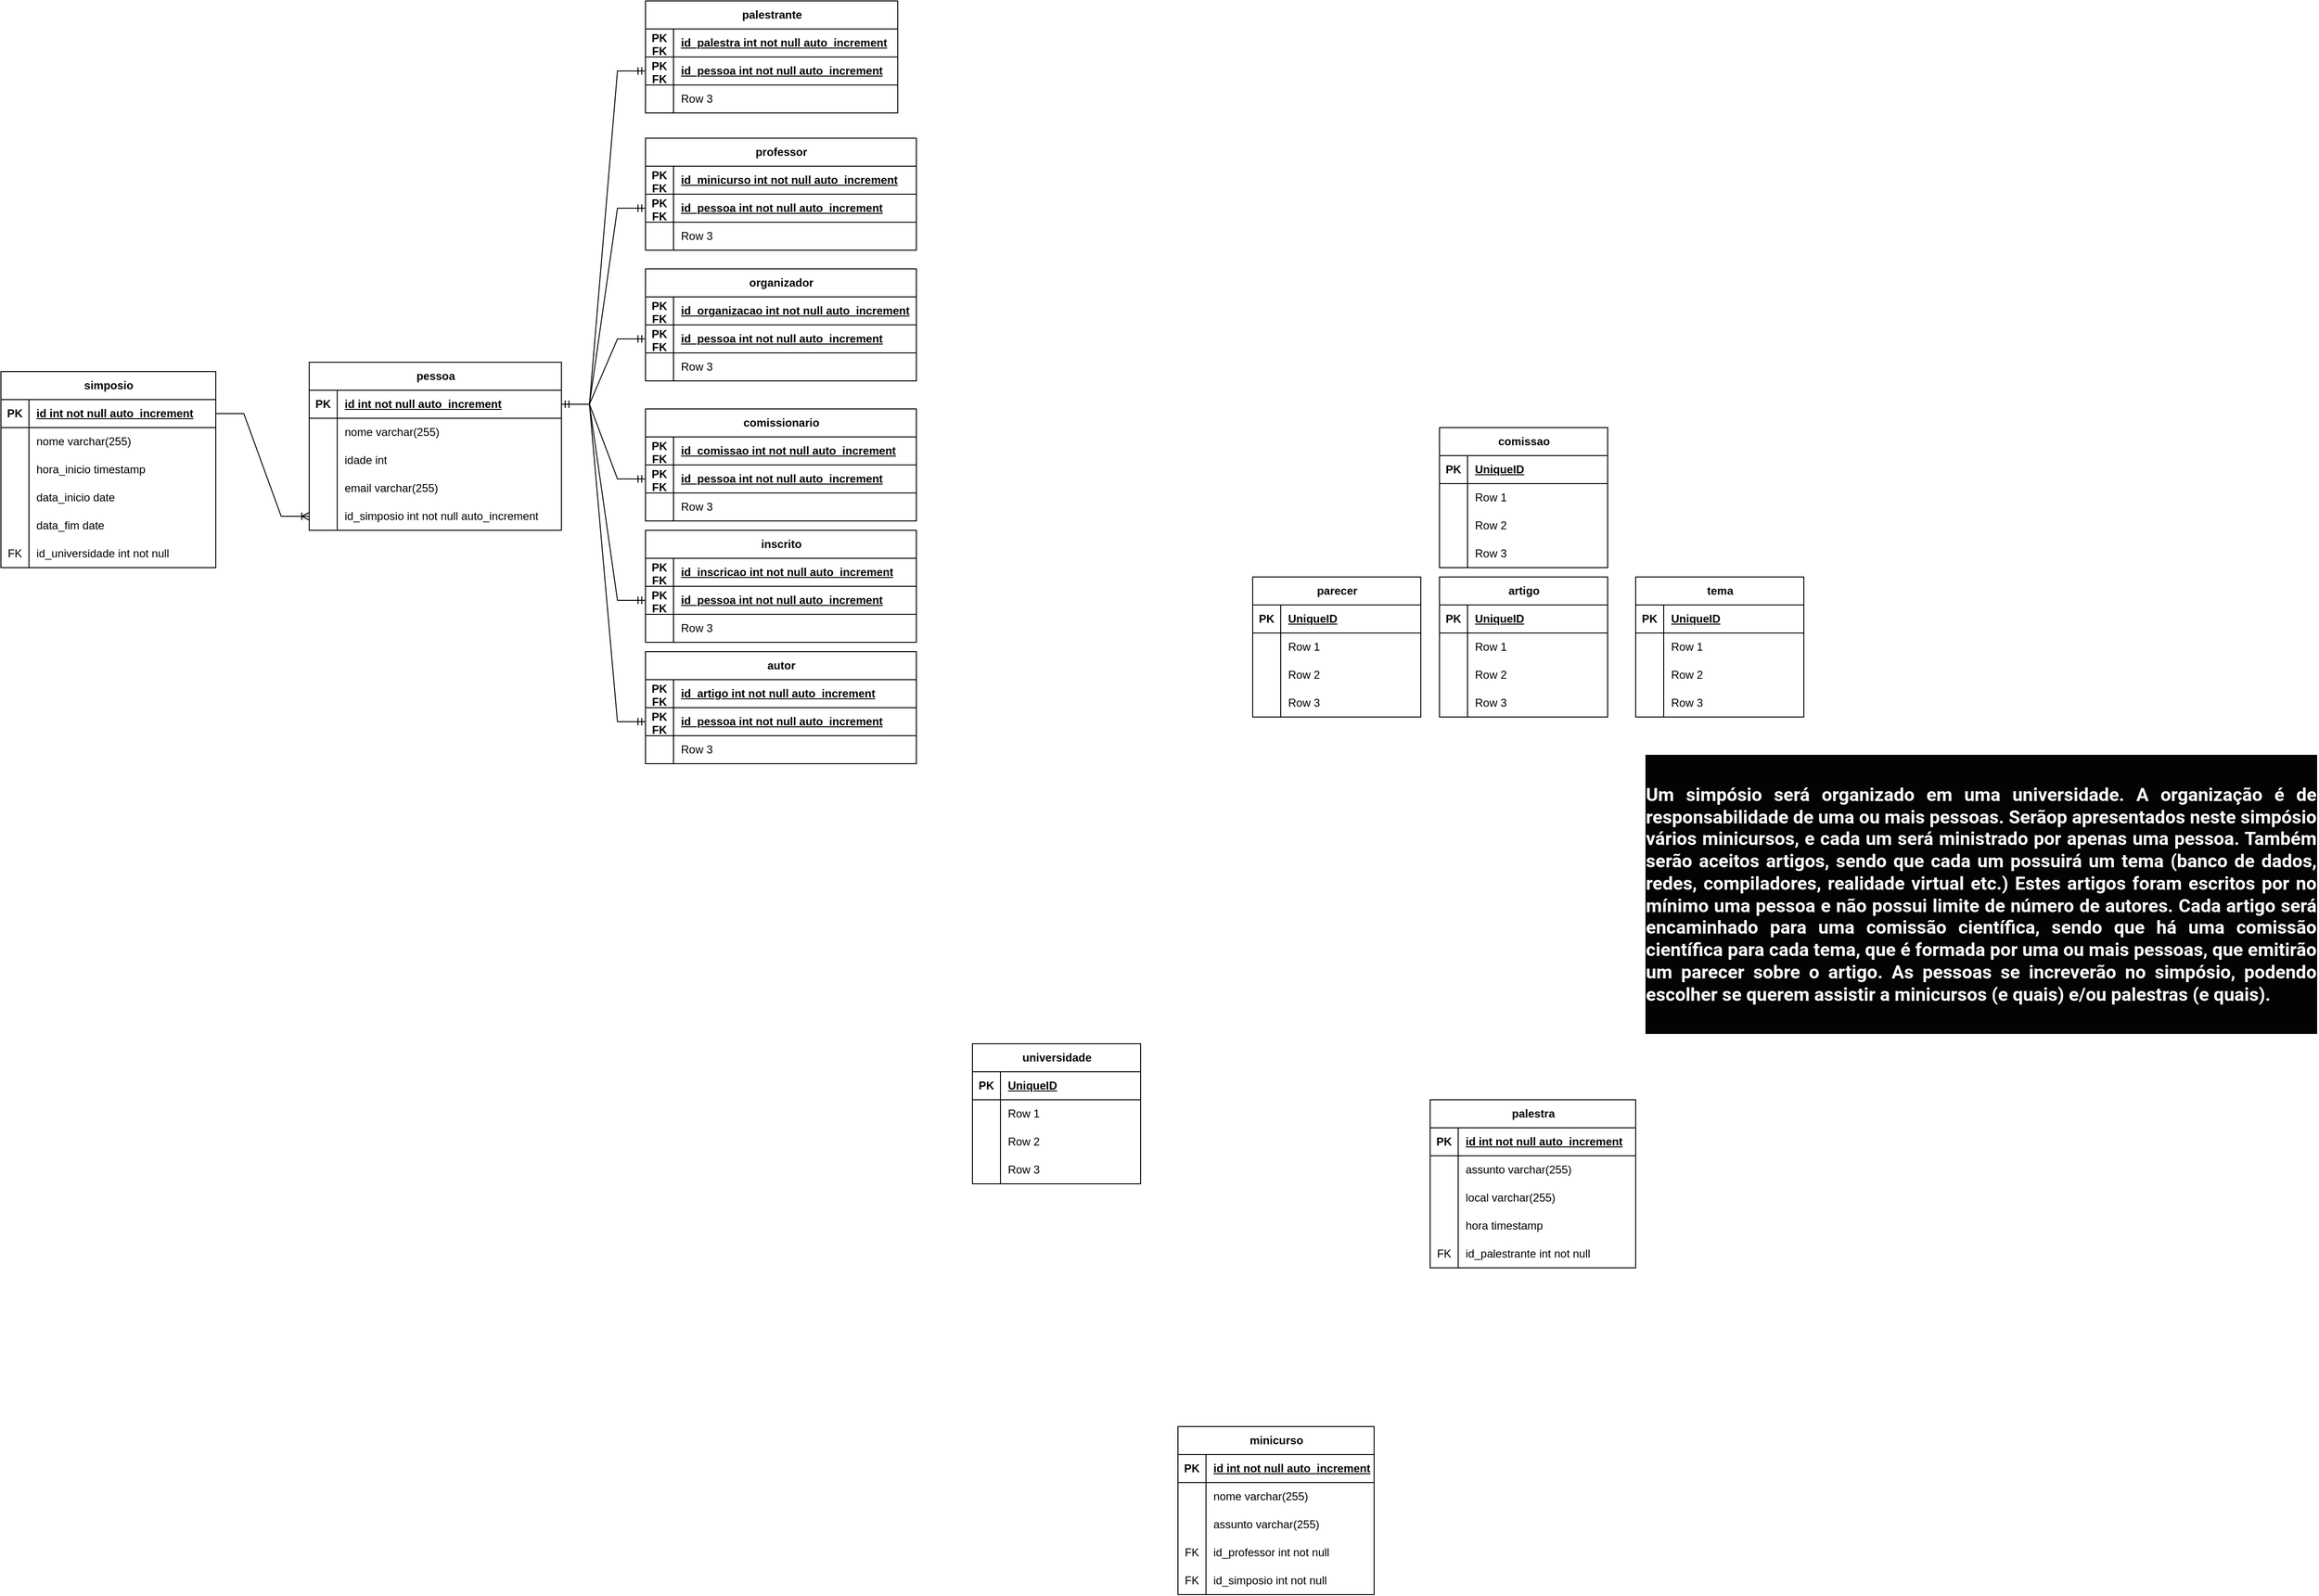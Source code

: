 <mxfile version="24.2.8" type="github">
  <diagram name="Página-1" id="o9XWgJTIJZO1FFGt9XVn">
    <mxGraphModel dx="2125" dy="1214" grid="1" gridSize="10" guides="1" tooltips="1" connect="1" arrows="1" fold="1" page="1" pageScale="1" pageWidth="1169" pageHeight="827" math="0" shadow="0">
      <root>
        <mxCell id="0" />
        <mxCell id="1" parent="0" />
        <mxCell id="0jt1SSNZD1qK-PtckVuF-14" value="comissao" style="shape=table;startSize=30;container=1;collapsible=1;childLayout=tableLayout;fixedRows=1;rowLines=0;fontStyle=1;align=center;resizeLast=1;html=1;" parent="1" vertex="1">
          <mxGeometry x="1220" y="-370" width="180" height="150" as="geometry" />
        </mxCell>
        <mxCell id="0jt1SSNZD1qK-PtckVuF-15" value="" style="shape=tableRow;horizontal=0;startSize=0;swimlaneHead=0;swimlaneBody=0;fillColor=none;collapsible=0;dropTarget=0;points=[[0,0.5],[1,0.5]];portConstraint=eastwest;top=0;left=0;right=0;bottom=1;" parent="0jt1SSNZD1qK-PtckVuF-14" vertex="1">
          <mxGeometry y="30" width="180" height="30" as="geometry" />
        </mxCell>
        <mxCell id="0jt1SSNZD1qK-PtckVuF-16" value="PK" style="shape=partialRectangle;connectable=0;fillColor=none;top=0;left=0;bottom=0;right=0;fontStyle=1;overflow=hidden;whiteSpace=wrap;html=1;" parent="0jt1SSNZD1qK-PtckVuF-15" vertex="1">
          <mxGeometry width="30" height="30" as="geometry">
            <mxRectangle width="30" height="30" as="alternateBounds" />
          </mxGeometry>
        </mxCell>
        <mxCell id="0jt1SSNZD1qK-PtckVuF-17" value="UniqueID" style="shape=partialRectangle;connectable=0;fillColor=none;top=0;left=0;bottom=0;right=0;align=left;spacingLeft=6;fontStyle=5;overflow=hidden;whiteSpace=wrap;html=1;" parent="0jt1SSNZD1qK-PtckVuF-15" vertex="1">
          <mxGeometry x="30" width="150" height="30" as="geometry">
            <mxRectangle width="150" height="30" as="alternateBounds" />
          </mxGeometry>
        </mxCell>
        <mxCell id="0jt1SSNZD1qK-PtckVuF-18" value="" style="shape=tableRow;horizontal=0;startSize=0;swimlaneHead=0;swimlaneBody=0;fillColor=none;collapsible=0;dropTarget=0;points=[[0,0.5],[1,0.5]];portConstraint=eastwest;top=0;left=0;right=0;bottom=0;" parent="0jt1SSNZD1qK-PtckVuF-14" vertex="1">
          <mxGeometry y="60" width="180" height="30" as="geometry" />
        </mxCell>
        <mxCell id="0jt1SSNZD1qK-PtckVuF-19" value="" style="shape=partialRectangle;connectable=0;fillColor=none;top=0;left=0;bottom=0;right=0;editable=1;overflow=hidden;whiteSpace=wrap;html=1;" parent="0jt1SSNZD1qK-PtckVuF-18" vertex="1">
          <mxGeometry width="30" height="30" as="geometry">
            <mxRectangle width="30" height="30" as="alternateBounds" />
          </mxGeometry>
        </mxCell>
        <mxCell id="0jt1SSNZD1qK-PtckVuF-20" value="Row 1" style="shape=partialRectangle;connectable=0;fillColor=none;top=0;left=0;bottom=0;right=0;align=left;spacingLeft=6;overflow=hidden;whiteSpace=wrap;html=1;" parent="0jt1SSNZD1qK-PtckVuF-18" vertex="1">
          <mxGeometry x="30" width="150" height="30" as="geometry">
            <mxRectangle width="150" height="30" as="alternateBounds" />
          </mxGeometry>
        </mxCell>
        <mxCell id="0jt1SSNZD1qK-PtckVuF-21" value="" style="shape=tableRow;horizontal=0;startSize=0;swimlaneHead=0;swimlaneBody=0;fillColor=none;collapsible=0;dropTarget=0;points=[[0,0.5],[1,0.5]];portConstraint=eastwest;top=0;left=0;right=0;bottom=0;" parent="0jt1SSNZD1qK-PtckVuF-14" vertex="1">
          <mxGeometry y="90" width="180" height="30" as="geometry" />
        </mxCell>
        <mxCell id="0jt1SSNZD1qK-PtckVuF-22" value="" style="shape=partialRectangle;connectable=0;fillColor=none;top=0;left=0;bottom=0;right=0;editable=1;overflow=hidden;whiteSpace=wrap;html=1;" parent="0jt1SSNZD1qK-PtckVuF-21" vertex="1">
          <mxGeometry width="30" height="30" as="geometry">
            <mxRectangle width="30" height="30" as="alternateBounds" />
          </mxGeometry>
        </mxCell>
        <mxCell id="0jt1SSNZD1qK-PtckVuF-23" value="Row 2" style="shape=partialRectangle;connectable=0;fillColor=none;top=0;left=0;bottom=0;right=0;align=left;spacingLeft=6;overflow=hidden;whiteSpace=wrap;html=1;" parent="0jt1SSNZD1qK-PtckVuF-21" vertex="1">
          <mxGeometry x="30" width="150" height="30" as="geometry">
            <mxRectangle width="150" height="30" as="alternateBounds" />
          </mxGeometry>
        </mxCell>
        <mxCell id="0jt1SSNZD1qK-PtckVuF-24" value="" style="shape=tableRow;horizontal=0;startSize=0;swimlaneHead=0;swimlaneBody=0;fillColor=none;collapsible=0;dropTarget=0;points=[[0,0.5],[1,0.5]];portConstraint=eastwest;top=0;left=0;right=0;bottom=0;" parent="0jt1SSNZD1qK-PtckVuF-14" vertex="1">
          <mxGeometry y="120" width="180" height="30" as="geometry" />
        </mxCell>
        <mxCell id="0jt1SSNZD1qK-PtckVuF-25" value="" style="shape=partialRectangle;connectable=0;fillColor=none;top=0;left=0;bottom=0;right=0;editable=1;overflow=hidden;whiteSpace=wrap;html=1;" parent="0jt1SSNZD1qK-PtckVuF-24" vertex="1">
          <mxGeometry width="30" height="30" as="geometry">
            <mxRectangle width="30" height="30" as="alternateBounds" />
          </mxGeometry>
        </mxCell>
        <mxCell id="0jt1SSNZD1qK-PtckVuF-26" value="Row 3" style="shape=partialRectangle;connectable=0;fillColor=none;top=0;left=0;bottom=0;right=0;align=left;spacingLeft=6;overflow=hidden;whiteSpace=wrap;html=1;" parent="0jt1SSNZD1qK-PtckVuF-24" vertex="1">
          <mxGeometry x="30" width="150" height="30" as="geometry">
            <mxRectangle width="150" height="30" as="alternateBounds" />
          </mxGeometry>
        </mxCell>
        <mxCell id="0jt1SSNZD1qK-PtckVuF-27" value="simposio" style="shape=table;startSize=30;container=1;collapsible=1;childLayout=tableLayout;fixedRows=1;rowLines=0;fontStyle=1;align=center;resizeLast=1;html=1;" parent="1" vertex="1">
          <mxGeometry x="-320" y="-430" width="230.0" height="210" as="geometry" />
        </mxCell>
        <mxCell id="0jt1SSNZD1qK-PtckVuF-28" value="" style="shape=tableRow;horizontal=0;startSize=0;swimlaneHead=0;swimlaneBody=0;fillColor=none;collapsible=0;dropTarget=0;points=[[0,0.5],[1,0.5]];portConstraint=eastwest;top=0;left=0;right=0;bottom=1;" parent="0jt1SSNZD1qK-PtckVuF-27" vertex="1">
          <mxGeometry y="30" width="230.0" height="30" as="geometry" />
        </mxCell>
        <mxCell id="0jt1SSNZD1qK-PtckVuF-29" value="PK" style="shape=partialRectangle;connectable=0;fillColor=none;top=0;left=0;bottom=0;right=0;fontStyle=1;overflow=hidden;whiteSpace=wrap;html=1;" parent="0jt1SSNZD1qK-PtckVuF-28" vertex="1">
          <mxGeometry width="30" height="30" as="geometry">
            <mxRectangle width="30" height="30" as="alternateBounds" />
          </mxGeometry>
        </mxCell>
        <mxCell id="0jt1SSNZD1qK-PtckVuF-30" value="id int not null auto_increment" style="shape=partialRectangle;connectable=0;fillColor=none;top=0;left=0;bottom=0;right=0;align=left;spacingLeft=6;fontStyle=5;overflow=hidden;whiteSpace=wrap;html=1;" parent="0jt1SSNZD1qK-PtckVuF-28" vertex="1">
          <mxGeometry x="30" width="200.0" height="30" as="geometry">
            <mxRectangle width="200.0" height="30" as="alternateBounds" />
          </mxGeometry>
        </mxCell>
        <mxCell id="0jt1SSNZD1qK-PtckVuF-31" value="" style="shape=tableRow;horizontal=0;startSize=0;swimlaneHead=0;swimlaneBody=0;fillColor=none;collapsible=0;dropTarget=0;points=[[0,0.5],[1,0.5]];portConstraint=eastwest;top=0;left=0;right=0;bottom=0;" parent="0jt1SSNZD1qK-PtckVuF-27" vertex="1">
          <mxGeometry y="60" width="230.0" height="30" as="geometry" />
        </mxCell>
        <mxCell id="0jt1SSNZD1qK-PtckVuF-32" value="" style="shape=partialRectangle;connectable=0;fillColor=none;top=0;left=0;bottom=0;right=0;editable=1;overflow=hidden;whiteSpace=wrap;html=1;" parent="0jt1SSNZD1qK-PtckVuF-31" vertex="1">
          <mxGeometry width="30" height="30" as="geometry">
            <mxRectangle width="30" height="30" as="alternateBounds" />
          </mxGeometry>
        </mxCell>
        <mxCell id="0jt1SSNZD1qK-PtckVuF-33" value="nome varchar(255)" style="shape=partialRectangle;connectable=0;fillColor=none;top=0;left=0;bottom=0;right=0;align=left;spacingLeft=6;overflow=hidden;whiteSpace=wrap;html=1;" parent="0jt1SSNZD1qK-PtckVuF-31" vertex="1">
          <mxGeometry x="30" width="200.0" height="30" as="geometry">
            <mxRectangle width="200.0" height="30" as="alternateBounds" />
          </mxGeometry>
        </mxCell>
        <mxCell id="NLQI-yWYk27etLyGKoLn-136" value="" style="shape=tableRow;horizontal=0;startSize=0;swimlaneHead=0;swimlaneBody=0;fillColor=none;collapsible=0;dropTarget=0;points=[[0,0.5],[1,0.5]];portConstraint=eastwest;top=0;left=0;right=0;bottom=0;" vertex="1" parent="0jt1SSNZD1qK-PtckVuF-27">
          <mxGeometry y="90" width="230.0" height="30" as="geometry" />
        </mxCell>
        <mxCell id="NLQI-yWYk27etLyGKoLn-137" value="" style="shape=partialRectangle;connectable=0;fillColor=none;top=0;left=0;bottom=0;right=0;editable=1;overflow=hidden;whiteSpace=wrap;html=1;" vertex="1" parent="NLQI-yWYk27etLyGKoLn-136">
          <mxGeometry width="30" height="30" as="geometry">
            <mxRectangle width="30" height="30" as="alternateBounds" />
          </mxGeometry>
        </mxCell>
        <mxCell id="NLQI-yWYk27etLyGKoLn-138" value="hora_inicio timestamp" style="shape=partialRectangle;connectable=0;fillColor=none;top=0;left=0;bottom=0;right=0;align=left;spacingLeft=6;overflow=hidden;whiteSpace=wrap;html=1;" vertex="1" parent="NLQI-yWYk27etLyGKoLn-136">
          <mxGeometry x="30" width="200.0" height="30" as="geometry">
            <mxRectangle width="200.0" height="30" as="alternateBounds" />
          </mxGeometry>
        </mxCell>
        <mxCell id="0jt1SSNZD1qK-PtckVuF-34" value="" style="shape=tableRow;horizontal=0;startSize=0;swimlaneHead=0;swimlaneBody=0;fillColor=none;collapsible=0;dropTarget=0;points=[[0,0.5],[1,0.5]];portConstraint=eastwest;top=0;left=0;right=0;bottom=0;" parent="0jt1SSNZD1qK-PtckVuF-27" vertex="1">
          <mxGeometry y="120" width="230.0" height="30" as="geometry" />
        </mxCell>
        <mxCell id="0jt1SSNZD1qK-PtckVuF-35" value="" style="shape=partialRectangle;connectable=0;fillColor=none;top=0;left=0;bottom=0;right=0;editable=1;overflow=hidden;whiteSpace=wrap;html=1;" parent="0jt1SSNZD1qK-PtckVuF-34" vertex="1">
          <mxGeometry width="30" height="30" as="geometry">
            <mxRectangle width="30" height="30" as="alternateBounds" />
          </mxGeometry>
        </mxCell>
        <mxCell id="0jt1SSNZD1qK-PtckVuF-36" value="data_inicio date" style="shape=partialRectangle;connectable=0;fillColor=none;top=0;left=0;bottom=0;right=0;align=left;spacingLeft=6;overflow=hidden;whiteSpace=wrap;html=1;" parent="0jt1SSNZD1qK-PtckVuF-34" vertex="1">
          <mxGeometry x="30" width="200.0" height="30" as="geometry">
            <mxRectangle width="200.0" height="30" as="alternateBounds" />
          </mxGeometry>
        </mxCell>
        <mxCell id="NLQI-yWYk27etLyGKoLn-133" value="" style="shape=tableRow;horizontal=0;startSize=0;swimlaneHead=0;swimlaneBody=0;fillColor=none;collapsible=0;dropTarget=0;points=[[0,0.5],[1,0.5]];portConstraint=eastwest;top=0;left=0;right=0;bottom=0;" vertex="1" parent="0jt1SSNZD1qK-PtckVuF-27">
          <mxGeometry y="150" width="230.0" height="30" as="geometry" />
        </mxCell>
        <mxCell id="NLQI-yWYk27etLyGKoLn-134" value="" style="shape=partialRectangle;connectable=0;fillColor=none;top=0;left=0;bottom=0;right=0;editable=1;overflow=hidden;whiteSpace=wrap;html=1;" vertex="1" parent="NLQI-yWYk27etLyGKoLn-133">
          <mxGeometry width="30" height="30" as="geometry">
            <mxRectangle width="30" height="30" as="alternateBounds" />
          </mxGeometry>
        </mxCell>
        <mxCell id="NLQI-yWYk27etLyGKoLn-135" value="data_fim date" style="shape=partialRectangle;connectable=0;fillColor=none;top=0;left=0;bottom=0;right=0;align=left;spacingLeft=6;overflow=hidden;whiteSpace=wrap;html=1;" vertex="1" parent="NLQI-yWYk27etLyGKoLn-133">
          <mxGeometry x="30" width="200.0" height="30" as="geometry">
            <mxRectangle width="200.0" height="30" as="alternateBounds" />
          </mxGeometry>
        </mxCell>
        <mxCell id="NLQI-yWYk27etLyGKoLn-17" value="" style="shape=tableRow;horizontal=0;startSize=0;swimlaneHead=0;swimlaneBody=0;fillColor=none;collapsible=0;dropTarget=0;points=[[0,0.5],[1,0.5]];portConstraint=eastwest;top=0;left=0;right=0;bottom=0;" vertex="1" parent="0jt1SSNZD1qK-PtckVuF-27">
          <mxGeometry y="180" width="230.0" height="30" as="geometry" />
        </mxCell>
        <mxCell id="NLQI-yWYk27etLyGKoLn-18" value="FK" style="shape=partialRectangle;connectable=0;fillColor=none;top=0;left=0;bottom=0;right=0;editable=1;overflow=hidden;whiteSpace=wrap;html=1;" vertex="1" parent="NLQI-yWYk27etLyGKoLn-17">
          <mxGeometry width="30" height="30" as="geometry">
            <mxRectangle width="30" height="30" as="alternateBounds" />
          </mxGeometry>
        </mxCell>
        <mxCell id="NLQI-yWYk27etLyGKoLn-19" value="id_universidade int not null" style="shape=partialRectangle;connectable=0;fillColor=none;top=0;left=0;bottom=0;right=0;align=left;spacingLeft=6;overflow=hidden;whiteSpace=wrap;html=1;" vertex="1" parent="NLQI-yWYk27etLyGKoLn-17">
          <mxGeometry x="30" width="200.0" height="30" as="geometry">
            <mxRectangle width="200.0" height="30" as="alternateBounds" />
          </mxGeometry>
        </mxCell>
        <mxCell id="0jt1SSNZD1qK-PtckVuF-40" value="palestra" style="shape=table;startSize=30;container=1;collapsible=1;childLayout=tableLayout;fixedRows=1;rowLines=0;fontStyle=1;align=center;resizeLast=1;html=1;" parent="1" vertex="1">
          <mxGeometry x="1210" y="350" width="220" height="180" as="geometry" />
        </mxCell>
        <mxCell id="0jt1SSNZD1qK-PtckVuF-41" value="" style="shape=tableRow;horizontal=0;startSize=0;swimlaneHead=0;swimlaneBody=0;fillColor=none;collapsible=0;dropTarget=0;points=[[0,0.5],[1,0.5]];portConstraint=eastwest;top=0;left=0;right=0;bottom=1;" parent="0jt1SSNZD1qK-PtckVuF-40" vertex="1">
          <mxGeometry y="30" width="220" height="30" as="geometry" />
        </mxCell>
        <mxCell id="0jt1SSNZD1qK-PtckVuF-42" value="PK" style="shape=partialRectangle;connectable=0;fillColor=none;top=0;left=0;bottom=0;right=0;fontStyle=1;overflow=hidden;whiteSpace=wrap;html=1;" parent="0jt1SSNZD1qK-PtckVuF-41" vertex="1">
          <mxGeometry width="30" height="30" as="geometry">
            <mxRectangle width="30" height="30" as="alternateBounds" />
          </mxGeometry>
        </mxCell>
        <mxCell id="0jt1SSNZD1qK-PtckVuF-43" value="id int not null auto_increment" style="shape=partialRectangle;connectable=0;fillColor=none;top=0;left=0;bottom=0;right=0;align=left;spacingLeft=6;fontStyle=5;overflow=hidden;whiteSpace=wrap;html=1;" parent="0jt1SSNZD1qK-PtckVuF-41" vertex="1">
          <mxGeometry x="30" width="190" height="30" as="geometry">
            <mxRectangle width="190" height="30" as="alternateBounds" />
          </mxGeometry>
        </mxCell>
        <mxCell id="0jt1SSNZD1qK-PtckVuF-44" value="" style="shape=tableRow;horizontal=0;startSize=0;swimlaneHead=0;swimlaneBody=0;fillColor=none;collapsible=0;dropTarget=0;points=[[0,0.5],[1,0.5]];portConstraint=eastwest;top=0;left=0;right=0;bottom=0;" parent="0jt1SSNZD1qK-PtckVuF-40" vertex="1">
          <mxGeometry y="60" width="220" height="30" as="geometry" />
        </mxCell>
        <mxCell id="0jt1SSNZD1qK-PtckVuF-45" value="" style="shape=partialRectangle;connectable=0;fillColor=none;top=0;left=0;bottom=0;right=0;editable=1;overflow=hidden;whiteSpace=wrap;html=1;" parent="0jt1SSNZD1qK-PtckVuF-44" vertex="1">
          <mxGeometry width="30" height="30" as="geometry">
            <mxRectangle width="30" height="30" as="alternateBounds" />
          </mxGeometry>
        </mxCell>
        <mxCell id="0jt1SSNZD1qK-PtckVuF-46" value="assunto varchar(255)" style="shape=partialRectangle;connectable=0;fillColor=none;top=0;left=0;bottom=0;right=0;align=left;spacingLeft=6;overflow=hidden;whiteSpace=wrap;html=1;" parent="0jt1SSNZD1qK-PtckVuF-44" vertex="1">
          <mxGeometry x="30" width="190" height="30" as="geometry">
            <mxRectangle width="190" height="30" as="alternateBounds" />
          </mxGeometry>
        </mxCell>
        <mxCell id="0jt1SSNZD1qK-PtckVuF-47" value="" style="shape=tableRow;horizontal=0;startSize=0;swimlaneHead=0;swimlaneBody=0;fillColor=none;collapsible=0;dropTarget=0;points=[[0,0.5],[1,0.5]];portConstraint=eastwest;top=0;left=0;right=0;bottom=0;" parent="0jt1SSNZD1qK-PtckVuF-40" vertex="1">
          <mxGeometry y="90" width="220" height="30" as="geometry" />
        </mxCell>
        <mxCell id="0jt1SSNZD1qK-PtckVuF-48" value="" style="shape=partialRectangle;connectable=0;fillColor=none;top=0;left=0;bottom=0;right=0;editable=1;overflow=hidden;whiteSpace=wrap;html=1;" parent="0jt1SSNZD1qK-PtckVuF-47" vertex="1">
          <mxGeometry width="30" height="30" as="geometry">
            <mxRectangle width="30" height="30" as="alternateBounds" />
          </mxGeometry>
        </mxCell>
        <mxCell id="0jt1SSNZD1qK-PtckVuF-49" value="local varchar(255)" style="shape=partialRectangle;connectable=0;fillColor=none;top=0;left=0;bottom=0;right=0;align=left;spacingLeft=6;overflow=hidden;whiteSpace=wrap;html=1;" parent="0jt1SSNZD1qK-PtckVuF-47" vertex="1">
          <mxGeometry x="30" width="190" height="30" as="geometry">
            <mxRectangle width="190" height="30" as="alternateBounds" />
          </mxGeometry>
        </mxCell>
        <mxCell id="0jt1SSNZD1qK-PtckVuF-50" value="" style="shape=tableRow;horizontal=0;startSize=0;swimlaneHead=0;swimlaneBody=0;fillColor=none;collapsible=0;dropTarget=0;points=[[0,0.5],[1,0.5]];portConstraint=eastwest;top=0;left=0;right=0;bottom=0;" parent="0jt1SSNZD1qK-PtckVuF-40" vertex="1">
          <mxGeometry y="120" width="220" height="30" as="geometry" />
        </mxCell>
        <mxCell id="0jt1SSNZD1qK-PtckVuF-51" value="" style="shape=partialRectangle;connectable=0;fillColor=none;top=0;left=0;bottom=0;right=0;editable=1;overflow=hidden;whiteSpace=wrap;html=1;" parent="0jt1SSNZD1qK-PtckVuF-50" vertex="1">
          <mxGeometry width="30" height="30" as="geometry">
            <mxRectangle width="30" height="30" as="alternateBounds" />
          </mxGeometry>
        </mxCell>
        <mxCell id="0jt1SSNZD1qK-PtckVuF-52" value="hora timestamp" style="shape=partialRectangle;connectable=0;fillColor=none;top=0;left=0;bottom=0;right=0;align=left;spacingLeft=6;overflow=hidden;whiteSpace=wrap;html=1;" parent="0jt1SSNZD1qK-PtckVuF-50" vertex="1">
          <mxGeometry x="30" width="190" height="30" as="geometry">
            <mxRectangle width="190" height="30" as="alternateBounds" />
          </mxGeometry>
        </mxCell>
        <mxCell id="NLQI-yWYk27etLyGKoLn-20" value="" style="shape=tableRow;horizontal=0;startSize=0;swimlaneHead=0;swimlaneBody=0;fillColor=none;collapsible=0;dropTarget=0;points=[[0,0.5],[1,0.5]];portConstraint=eastwest;top=0;left=0;right=0;bottom=0;" vertex="1" parent="0jt1SSNZD1qK-PtckVuF-40">
          <mxGeometry y="150" width="220" height="30" as="geometry" />
        </mxCell>
        <mxCell id="NLQI-yWYk27etLyGKoLn-21" value="FK" style="shape=partialRectangle;connectable=0;fillColor=none;top=0;left=0;bottom=0;right=0;editable=1;overflow=hidden;whiteSpace=wrap;html=1;" vertex="1" parent="NLQI-yWYk27etLyGKoLn-20">
          <mxGeometry width="30" height="30" as="geometry">
            <mxRectangle width="30" height="30" as="alternateBounds" />
          </mxGeometry>
        </mxCell>
        <mxCell id="NLQI-yWYk27etLyGKoLn-22" value="id_palestrante int not null" style="shape=partialRectangle;connectable=0;fillColor=none;top=0;left=0;bottom=0;right=0;align=left;spacingLeft=6;overflow=hidden;whiteSpace=wrap;html=1;" vertex="1" parent="NLQI-yWYk27etLyGKoLn-20">
          <mxGeometry x="30" width="190" height="30" as="geometry">
            <mxRectangle width="190" height="30" as="alternateBounds" />
          </mxGeometry>
        </mxCell>
        <mxCell id="0jt1SSNZD1qK-PtckVuF-53" value="minicurso" style="shape=table;startSize=30;container=1;collapsible=1;childLayout=tableLayout;fixedRows=1;rowLines=0;fontStyle=1;align=center;resizeLast=1;html=1;" parent="1" vertex="1">
          <mxGeometry x="940" y="700" width="210" height="180" as="geometry" />
        </mxCell>
        <mxCell id="0jt1SSNZD1qK-PtckVuF-54" value="" style="shape=tableRow;horizontal=0;startSize=0;swimlaneHead=0;swimlaneBody=0;fillColor=none;collapsible=0;dropTarget=0;points=[[0,0.5],[1,0.5]];portConstraint=eastwest;top=0;left=0;right=0;bottom=1;" parent="0jt1SSNZD1qK-PtckVuF-53" vertex="1">
          <mxGeometry y="30" width="210" height="30" as="geometry" />
        </mxCell>
        <mxCell id="0jt1SSNZD1qK-PtckVuF-55" value="PK" style="shape=partialRectangle;connectable=0;fillColor=none;top=0;left=0;bottom=0;right=0;fontStyle=1;overflow=hidden;whiteSpace=wrap;html=1;" parent="0jt1SSNZD1qK-PtckVuF-54" vertex="1">
          <mxGeometry width="30" height="30" as="geometry">
            <mxRectangle width="30" height="30" as="alternateBounds" />
          </mxGeometry>
        </mxCell>
        <mxCell id="0jt1SSNZD1qK-PtckVuF-56" value="id int not null auto_increment" style="shape=partialRectangle;connectable=0;fillColor=none;top=0;left=0;bottom=0;right=0;align=left;spacingLeft=6;fontStyle=5;overflow=hidden;whiteSpace=wrap;html=1;" parent="0jt1SSNZD1qK-PtckVuF-54" vertex="1">
          <mxGeometry x="30" width="180" height="30" as="geometry">
            <mxRectangle width="180" height="30" as="alternateBounds" />
          </mxGeometry>
        </mxCell>
        <mxCell id="0jt1SSNZD1qK-PtckVuF-57" value="" style="shape=tableRow;horizontal=0;startSize=0;swimlaneHead=0;swimlaneBody=0;fillColor=none;collapsible=0;dropTarget=0;points=[[0,0.5],[1,0.5]];portConstraint=eastwest;top=0;left=0;right=0;bottom=0;" parent="0jt1SSNZD1qK-PtckVuF-53" vertex="1">
          <mxGeometry y="60" width="210" height="30" as="geometry" />
        </mxCell>
        <mxCell id="0jt1SSNZD1qK-PtckVuF-58" value="" style="shape=partialRectangle;connectable=0;fillColor=none;top=0;left=0;bottom=0;right=0;editable=1;overflow=hidden;whiteSpace=wrap;html=1;" parent="0jt1SSNZD1qK-PtckVuF-57" vertex="1">
          <mxGeometry width="30" height="30" as="geometry">
            <mxRectangle width="30" height="30" as="alternateBounds" />
          </mxGeometry>
        </mxCell>
        <mxCell id="0jt1SSNZD1qK-PtckVuF-59" value="nome varchar(255)" style="shape=partialRectangle;connectable=0;fillColor=none;top=0;left=0;bottom=0;right=0;align=left;spacingLeft=6;overflow=hidden;whiteSpace=wrap;html=1;" parent="0jt1SSNZD1qK-PtckVuF-57" vertex="1">
          <mxGeometry x="30" width="180" height="30" as="geometry">
            <mxRectangle width="180" height="30" as="alternateBounds" />
          </mxGeometry>
        </mxCell>
        <mxCell id="0jt1SSNZD1qK-PtckVuF-60" value="" style="shape=tableRow;horizontal=0;startSize=0;swimlaneHead=0;swimlaneBody=0;fillColor=none;collapsible=0;dropTarget=0;points=[[0,0.5],[1,0.5]];portConstraint=eastwest;top=0;left=0;right=0;bottom=0;" parent="0jt1SSNZD1qK-PtckVuF-53" vertex="1">
          <mxGeometry y="90" width="210" height="30" as="geometry" />
        </mxCell>
        <mxCell id="0jt1SSNZD1qK-PtckVuF-61" value="" style="shape=partialRectangle;connectable=0;fillColor=none;top=0;left=0;bottom=0;right=0;editable=1;overflow=hidden;whiteSpace=wrap;html=1;" parent="0jt1SSNZD1qK-PtckVuF-60" vertex="1">
          <mxGeometry width="30" height="30" as="geometry">
            <mxRectangle width="30" height="30" as="alternateBounds" />
          </mxGeometry>
        </mxCell>
        <mxCell id="0jt1SSNZD1qK-PtckVuF-62" value="assunto varchar(255)" style="shape=partialRectangle;connectable=0;fillColor=none;top=0;left=0;bottom=0;right=0;align=left;spacingLeft=6;overflow=hidden;whiteSpace=wrap;html=1;" parent="0jt1SSNZD1qK-PtckVuF-60" vertex="1">
          <mxGeometry x="30" width="180" height="30" as="geometry">
            <mxRectangle width="180" height="30" as="alternateBounds" />
          </mxGeometry>
        </mxCell>
        <mxCell id="0jt1SSNZD1qK-PtckVuF-63" value="" style="shape=tableRow;horizontal=0;startSize=0;swimlaneHead=0;swimlaneBody=0;fillColor=none;collapsible=0;dropTarget=0;points=[[0,0.5],[1,0.5]];portConstraint=eastwest;top=0;left=0;right=0;bottom=0;" parent="0jt1SSNZD1qK-PtckVuF-53" vertex="1">
          <mxGeometry y="120" width="210" height="30" as="geometry" />
        </mxCell>
        <mxCell id="0jt1SSNZD1qK-PtckVuF-64" value="FK" style="shape=partialRectangle;connectable=0;fillColor=none;top=0;left=0;bottom=0;right=0;editable=1;overflow=hidden;whiteSpace=wrap;html=1;" parent="0jt1SSNZD1qK-PtckVuF-63" vertex="1">
          <mxGeometry width="30" height="30" as="geometry">
            <mxRectangle width="30" height="30" as="alternateBounds" />
          </mxGeometry>
        </mxCell>
        <mxCell id="0jt1SSNZD1qK-PtckVuF-65" value="id_professor int not null" style="shape=partialRectangle;connectable=0;fillColor=none;top=0;left=0;bottom=0;right=0;align=left;spacingLeft=6;overflow=hidden;whiteSpace=wrap;html=1;" parent="0jt1SSNZD1qK-PtckVuF-63" vertex="1">
          <mxGeometry x="30" width="180" height="30" as="geometry">
            <mxRectangle width="180" height="30" as="alternateBounds" />
          </mxGeometry>
        </mxCell>
        <mxCell id="NLQI-yWYk27etLyGKoLn-14" value="" style="shape=tableRow;horizontal=0;startSize=0;swimlaneHead=0;swimlaneBody=0;fillColor=none;collapsible=0;dropTarget=0;points=[[0,0.5],[1,0.5]];portConstraint=eastwest;top=0;left=0;right=0;bottom=0;" vertex="1" parent="0jt1SSNZD1qK-PtckVuF-53">
          <mxGeometry y="150" width="210" height="30" as="geometry" />
        </mxCell>
        <mxCell id="NLQI-yWYk27etLyGKoLn-15" value="FK" style="shape=partialRectangle;connectable=0;fillColor=none;top=0;left=0;bottom=0;right=0;editable=1;overflow=hidden;whiteSpace=wrap;html=1;" vertex="1" parent="NLQI-yWYk27etLyGKoLn-14">
          <mxGeometry width="30" height="30" as="geometry">
            <mxRectangle width="30" height="30" as="alternateBounds" />
          </mxGeometry>
        </mxCell>
        <mxCell id="NLQI-yWYk27etLyGKoLn-16" value="id_simposio int not null" style="shape=partialRectangle;connectable=0;fillColor=none;top=0;left=0;bottom=0;right=0;align=left;spacingLeft=6;overflow=hidden;whiteSpace=wrap;html=1;" vertex="1" parent="NLQI-yWYk27etLyGKoLn-14">
          <mxGeometry x="30" width="180" height="30" as="geometry">
            <mxRectangle width="180" height="30" as="alternateBounds" />
          </mxGeometry>
        </mxCell>
        <mxCell id="0jt1SSNZD1qK-PtckVuF-66" value="tema" style="shape=table;startSize=30;container=1;collapsible=1;childLayout=tableLayout;fixedRows=1;rowLines=0;fontStyle=1;align=center;resizeLast=1;html=1;" parent="1" vertex="1">
          <mxGeometry x="1430" y="-210" width="180" height="150" as="geometry" />
        </mxCell>
        <mxCell id="0jt1SSNZD1qK-PtckVuF-67" value="" style="shape=tableRow;horizontal=0;startSize=0;swimlaneHead=0;swimlaneBody=0;fillColor=none;collapsible=0;dropTarget=0;points=[[0,0.5],[1,0.5]];portConstraint=eastwest;top=0;left=0;right=0;bottom=1;" parent="0jt1SSNZD1qK-PtckVuF-66" vertex="1">
          <mxGeometry y="30" width="180" height="30" as="geometry" />
        </mxCell>
        <mxCell id="0jt1SSNZD1qK-PtckVuF-68" value="PK" style="shape=partialRectangle;connectable=0;fillColor=none;top=0;left=0;bottom=0;right=0;fontStyle=1;overflow=hidden;whiteSpace=wrap;html=1;" parent="0jt1SSNZD1qK-PtckVuF-67" vertex="1">
          <mxGeometry width="30" height="30" as="geometry">
            <mxRectangle width="30" height="30" as="alternateBounds" />
          </mxGeometry>
        </mxCell>
        <mxCell id="0jt1SSNZD1qK-PtckVuF-69" value="UniqueID" style="shape=partialRectangle;connectable=0;fillColor=none;top=0;left=0;bottom=0;right=0;align=left;spacingLeft=6;fontStyle=5;overflow=hidden;whiteSpace=wrap;html=1;" parent="0jt1SSNZD1qK-PtckVuF-67" vertex="1">
          <mxGeometry x="30" width="150" height="30" as="geometry">
            <mxRectangle width="150" height="30" as="alternateBounds" />
          </mxGeometry>
        </mxCell>
        <mxCell id="0jt1SSNZD1qK-PtckVuF-70" value="" style="shape=tableRow;horizontal=0;startSize=0;swimlaneHead=0;swimlaneBody=0;fillColor=none;collapsible=0;dropTarget=0;points=[[0,0.5],[1,0.5]];portConstraint=eastwest;top=0;left=0;right=0;bottom=0;" parent="0jt1SSNZD1qK-PtckVuF-66" vertex="1">
          <mxGeometry y="60" width="180" height="30" as="geometry" />
        </mxCell>
        <mxCell id="0jt1SSNZD1qK-PtckVuF-71" value="" style="shape=partialRectangle;connectable=0;fillColor=none;top=0;left=0;bottom=0;right=0;editable=1;overflow=hidden;whiteSpace=wrap;html=1;" parent="0jt1SSNZD1qK-PtckVuF-70" vertex="1">
          <mxGeometry width="30" height="30" as="geometry">
            <mxRectangle width="30" height="30" as="alternateBounds" />
          </mxGeometry>
        </mxCell>
        <mxCell id="0jt1SSNZD1qK-PtckVuF-72" value="Row 1" style="shape=partialRectangle;connectable=0;fillColor=none;top=0;left=0;bottom=0;right=0;align=left;spacingLeft=6;overflow=hidden;whiteSpace=wrap;html=1;" parent="0jt1SSNZD1qK-PtckVuF-70" vertex="1">
          <mxGeometry x="30" width="150" height="30" as="geometry">
            <mxRectangle width="150" height="30" as="alternateBounds" />
          </mxGeometry>
        </mxCell>
        <mxCell id="0jt1SSNZD1qK-PtckVuF-73" value="" style="shape=tableRow;horizontal=0;startSize=0;swimlaneHead=0;swimlaneBody=0;fillColor=none;collapsible=0;dropTarget=0;points=[[0,0.5],[1,0.5]];portConstraint=eastwest;top=0;left=0;right=0;bottom=0;" parent="0jt1SSNZD1qK-PtckVuF-66" vertex="1">
          <mxGeometry y="90" width="180" height="30" as="geometry" />
        </mxCell>
        <mxCell id="0jt1SSNZD1qK-PtckVuF-74" value="" style="shape=partialRectangle;connectable=0;fillColor=none;top=0;left=0;bottom=0;right=0;editable=1;overflow=hidden;whiteSpace=wrap;html=1;" parent="0jt1SSNZD1qK-PtckVuF-73" vertex="1">
          <mxGeometry width="30" height="30" as="geometry">
            <mxRectangle width="30" height="30" as="alternateBounds" />
          </mxGeometry>
        </mxCell>
        <mxCell id="0jt1SSNZD1qK-PtckVuF-75" value="Row 2" style="shape=partialRectangle;connectable=0;fillColor=none;top=0;left=0;bottom=0;right=0;align=left;spacingLeft=6;overflow=hidden;whiteSpace=wrap;html=1;" parent="0jt1SSNZD1qK-PtckVuF-73" vertex="1">
          <mxGeometry x="30" width="150" height="30" as="geometry">
            <mxRectangle width="150" height="30" as="alternateBounds" />
          </mxGeometry>
        </mxCell>
        <mxCell id="0jt1SSNZD1qK-PtckVuF-76" value="" style="shape=tableRow;horizontal=0;startSize=0;swimlaneHead=0;swimlaneBody=0;fillColor=none;collapsible=0;dropTarget=0;points=[[0,0.5],[1,0.5]];portConstraint=eastwest;top=0;left=0;right=0;bottom=0;" parent="0jt1SSNZD1qK-PtckVuF-66" vertex="1">
          <mxGeometry y="120" width="180" height="30" as="geometry" />
        </mxCell>
        <mxCell id="0jt1SSNZD1qK-PtckVuF-77" value="" style="shape=partialRectangle;connectable=0;fillColor=none;top=0;left=0;bottom=0;right=0;editable=1;overflow=hidden;whiteSpace=wrap;html=1;" parent="0jt1SSNZD1qK-PtckVuF-76" vertex="1">
          <mxGeometry width="30" height="30" as="geometry">
            <mxRectangle width="30" height="30" as="alternateBounds" />
          </mxGeometry>
        </mxCell>
        <mxCell id="0jt1SSNZD1qK-PtckVuF-78" value="Row 3" style="shape=partialRectangle;connectable=0;fillColor=none;top=0;left=0;bottom=0;right=0;align=left;spacingLeft=6;overflow=hidden;whiteSpace=wrap;html=1;" parent="0jt1SSNZD1qK-PtckVuF-76" vertex="1">
          <mxGeometry x="30" width="150" height="30" as="geometry">
            <mxRectangle width="150" height="30" as="alternateBounds" />
          </mxGeometry>
        </mxCell>
        <mxCell id="0jt1SSNZD1qK-PtckVuF-79" value="artigo" style="shape=table;startSize=30;container=1;collapsible=1;childLayout=tableLayout;fixedRows=1;rowLines=0;fontStyle=1;align=center;resizeLast=1;html=1;" parent="1" vertex="1">
          <mxGeometry x="1220" y="-210" width="180" height="150" as="geometry" />
        </mxCell>
        <mxCell id="0jt1SSNZD1qK-PtckVuF-80" value="" style="shape=tableRow;horizontal=0;startSize=0;swimlaneHead=0;swimlaneBody=0;fillColor=none;collapsible=0;dropTarget=0;points=[[0,0.5],[1,0.5]];portConstraint=eastwest;top=0;left=0;right=0;bottom=1;" parent="0jt1SSNZD1qK-PtckVuF-79" vertex="1">
          <mxGeometry y="30" width="180" height="30" as="geometry" />
        </mxCell>
        <mxCell id="0jt1SSNZD1qK-PtckVuF-81" value="PK" style="shape=partialRectangle;connectable=0;fillColor=none;top=0;left=0;bottom=0;right=0;fontStyle=1;overflow=hidden;whiteSpace=wrap;html=1;" parent="0jt1SSNZD1qK-PtckVuF-80" vertex="1">
          <mxGeometry width="30" height="30" as="geometry">
            <mxRectangle width="30" height="30" as="alternateBounds" />
          </mxGeometry>
        </mxCell>
        <mxCell id="0jt1SSNZD1qK-PtckVuF-82" value="UniqueID" style="shape=partialRectangle;connectable=0;fillColor=none;top=0;left=0;bottom=0;right=0;align=left;spacingLeft=6;fontStyle=5;overflow=hidden;whiteSpace=wrap;html=1;" parent="0jt1SSNZD1qK-PtckVuF-80" vertex="1">
          <mxGeometry x="30" width="150" height="30" as="geometry">
            <mxRectangle width="150" height="30" as="alternateBounds" />
          </mxGeometry>
        </mxCell>
        <mxCell id="0jt1SSNZD1qK-PtckVuF-83" value="" style="shape=tableRow;horizontal=0;startSize=0;swimlaneHead=0;swimlaneBody=0;fillColor=none;collapsible=0;dropTarget=0;points=[[0,0.5],[1,0.5]];portConstraint=eastwest;top=0;left=0;right=0;bottom=0;" parent="0jt1SSNZD1qK-PtckVuF-79" vertex="1">
          <mxGeometry y="60" width="180" height="30" as="geometry" />
        </mxCell>
        <mxCell id="0jt1SSNZD1qK-PtckVuF-84" value="" style="shape=partialRectangle;connectable=0;fillColor=none;top=0;left=0;bottom=0;right=0;editable=1;overflow=hidden;whiteSpace=wrap;html=1;" parent="0jt1SSNZD1qK-PtckVuF-83" vertex="1">
          <mxGeometry width="30" height="30" as="geometry">
            <mxRectangle width="30" height="30" as="alternateBounds" />
          </mxGeometry>
        </mxCell>
        <mxCell id="0jt1SSNZD1qK-PtckVuF-85" value="Row 1" style="shape=partialRectangle;connectable=0;fillColor=none;top=0;left=0;bottom=0;right=0;align=left;spacingLeft=6;overflow=hidden;whiteSpace=wrap;html=1;" parent="0jt1SSNZD1qK-PtckVuF-83" vertex="1">
          <mxGeometry x="30" width="150" height="30" as="geometry">
            <mxRectangle width="150" height="30" as="alternateBounds" />
          </mxGeometry>
        </mxCell>
        <mxCell id="0jt1SSNZD1qK-PtckVuF-86" value="" style="shape=tableRow;horizontal=0;startSize=0;swimlaneHead=0;swimlaneBody=0;fillColor=none;collapsible=0;dropTarget=0;points=[[0,0.5],[1,0.5]];portConstraint=eastwest;top=0;left=0;right=0;bottom=0;" parent="0jt1SSNZD1qK-PtckVuF-79" vertex="1">
          <mxGeometry y="90" width="180" height="30" as="geometry" />
        </mxCell>
        <mxCell id="0jt1SSNZD1qK-PtckVuF-87" value="" style="shape=partialRectangle;connectable=0;fillColor=none;top=0;left=0;bottom=0;right=0;editable=1;overflow=hidden;whiteSpace=wrap;html=1;" parent="0jt1SSNZD1qK-PtckVuF-86" vertex="1">
          <mxGeometry width="30" height="30" as="geometry">
            <mxRectangle width="30" height="30" as="alternateBounds" />
          </mxGeometry>
        </mxCell>
        <mxCell id="0jt1SSNZD1qK-PtckVuF-88" value="Row 2" style="shape=partialRectangle;connectable=0;fillColor=none;top=0;left=0;bottom=0;right=0;align=left;spacingLeft=6;overflow=hidden;whiteSpace=wrap;html=1;" parent="0jt1SSNZD1qK-PtckVuF-86" vertex="1">
          <mxGeometry x="30" width="150" height="30" as="geometry">
            <mxRectangle width="150" height="30" as="alternateBounds" />
          </mxGeometry>
        </mxCell>
        <mxCell id="0jt1SSNZD1qK-PtckVuF-89" value="" style="shape=tableRow;horizontal=0;startSize=0;swimlaneHead=0;swimlaneBody=0;fillColor=none;collapsible=0;dropTarget=0;points=[[0,0.5],[1,0.5]];portConstraint=eastwest;top=0;left=0;right=0;bottom=0;" parent="0jt1SSNZD1qK-PtckVuF-79" vertex="1">
          <mxGeometry y="120" width="180" height="30" as="geometry" />
        </mxCell>
        <mxCell id="0jt1SSNZD1qK-PtckVuF-90" value="" style="shape=partialRectangle;connectable=0;fillColor=none;top=0;left=0;bottom=0;right=0;editable=1;overflow=hidden;whiteSpace=wrap;html=1;" parent="0jt1SSNZD1qK-PtckVuF-89" vertex="1">
          <mxGeometry width="30" height="30" as="geometry">
            <mxRectangle width="30" height="30" as="alternateBounds" />
          </mxGeometry>
        </mxCell>
        <mxCell id="0jt1SSNZD1qK-PtckVuF-91" value="Row 3" style="shape=partialRectangle;connectable=0;fillColor=none;top=0;left=0;bottom=0;right=0;align=left;spacingLeft=6;overflow=hidden;whiteSpace=wrap;html=1;" parent="0jt1SSNZD1qK-PtckVuF-89" vertex="1">
          <mxGeometry x="30" width="150" height="30" as="geometry">
            <mxRectangle width="150" height="30" as="alternateBounds" />
          </mxGeometry>
        </mxCell>
        <mxCell id="0jt1SSNZD1qK-PtckVuF-144" value="parecer" style="shape=table;startSize=30;container=1;collapsible=1;childLayout=tableLayout;fixedRows=1;rowLines=0;fontStyle=1;align=center;resizeLast=1;html=1;" parent="1" vertex="1">
          <mxGeometry x="1020" y="-210" width="180" height="150" as="geometry" />
        </mxCell>
        <mxCell id="0jt1SSNZD1qK-PtckVuF-145" value="" style="shape=tableRow;horizontal=0;startSize=0;swimlaneHead=0;swimlaneBody=0;fillColor=none;collapsible=0;dropTarget=0;points=[[0,0.5],[1,0.5]];portConstraint=eastwest;top=0;left=0;right=0;bottom=1;" parent="0jt1SSNZD1qK-PtckVuF-144" vertex="1">
          <mxGeometry y="30" width="180" height="30" as="geometry" />
        </mxCell>
        <mxCell id="0jt1SSNZD1qK-PtckVuF-146" value="PK" style="shape=partialRectangle;connectable=0;fillColor=none;top=0;left=0;bottom=0;right=0;fontStyle=1;overflow=hidden;whiteSpace=wrap;html=1;" parent="0jt1SSNZD1qK-PtckVuF-145" vertex="1">
          <mxGeometry width="30" height="30" as="geometry">
            <mxRectangle width="30" height="30" as="alternateBounds" />
          </mxGeometry>
        </mxCell>
        <mxCell id="0jt1SSNZD1qK-PtckVuF-147" value="UniqueID" style="shape=partialRectangle;connectable=0;fillColor=none;top=0;left=0;bottom=0;right=0;align=left;spacingLeft=6;fontStyle=5;overflow=hidden;whiteSpace=wrap;html=1;" parent="0jt1SSNZD1qK-PtckVuF-145" vertex="1">
          <mxGeometry x="30" width="150" height="30" as="geometry">
            <mxRectangle width="150" height="30" as="alternateBounds" />
          </mxGeometry>
        </mxCell>
        <mxCell id="0jt1SSNZD1qK-PtckVuF-148" value="" style="shape=tableRow;horizontal=0;startSize=0;swimlaneHead=0;swimlaneBody=0;fillColor=none;collapsible=0;dropTarget=0;points=[[0,0.5],[1,0.5]];portConstraint=eastwest;top=0;left=0;right=0;bottom=0;" parent="0jt1SSNZD1qK-PtckVuF-144" vertex="1">
          <mxGeometry y="60" width="180" height="30" as="geometry" />
        </mxCell>
        <mxCell id="0jt1SSNZD1qK-PtckVuF-149" value="" style="shape=partialRectangle;connectable=0;fillColor=none;top=0;left=0;bottom=0;right=0;editable=1;overflow=hidden;whiteSpace=wrap;html=1;" parent="0jt1SSNZD1qK-PtckVuF-148" vertex="1">
          <mxGeometry width="30" height="30" as="geometry">
            <mxRectangle width="30" height="30" as="alternateBounds" />
          </mxGeometry>
        </mxCell>
        <mxCell id="0jt1SSNZD1qK-PtckVuF-150" value="Row 1" style="shape=partialRectangle;connectable=0;fillColor=none;top=0;left=0;bottom=0;right=0;align=left;spacingLeft=6;overflow=hidden;whiteSpace=wrap;html=1;" parent="0jt1SSNZD1qK-PtckVuF-148" vertex="1">
          <mxGeometry x="30" width="150" height="30" as="geometry">
            <mxRectangle width="150" height="30" as="alternateBounds" />
          </mxGeometry>
        </mxCell>
        <mxCell id="0jt1SSNZD1qK-PtckVuF-151" value="" style="shape=tableRow;horizontal=0;startSize=0;swimlaneHead=0;swimlaneBody=0;fillColor=none;collapsible=0;dropTarget=0;points=[[0,0.5],[1,0.5]];portConstraint=eastwest;top=0;left=0;right=0;bottom=0;" parent="0jt1SSNZD1qK-PtckVuF-144" vertex="1">
          <mxGeometry y="90" width="180" height="30" as="geometry" />
        </mxCell>
        <mxCell id="0jt1SSNZD1qK-PtckVuF-152" value="" style="shape=partialRectangle;connectable=0;fillColor=none;top=0;left=0;bottom=0;right=0;editable=1;overflow=hidden;whiteSpace=wrap;html=1;" parent="0jt1SSNZD1qK-PtckVuF-151" vertex="1">
          <mxGeometry width="30" height="30" as="geometry">
            <mxRectangle width="30" height="30" as="alternateBounds" />
          </mxGeometry>
        </mxCell>
        <mxCell id="0jt1SSNZD1qK-PtckVuF-153" value="Row 2" style="shape=partialRectangle;connectable=0;fillColor=none;top=0;left=0;bottom=0;right=0;align=left;spacingLeft=6;overflow=hidden;whiteSpace=wrap;html=1;" parent="0jt1SSNZD1qK-PtckVuF-151" vertex="1">
          <mxGeometry x="30" width="150" height="30" as="geometry">
            <mxRectangle width="150" height="30" as="alternateBounds" />
          </mxGeometry>
        </mxCell>
        <mxCell id="0jt1SSNZD1qK-PtckVuF-154" value="" style="shape=tableRow;horizontal=0;startSize=0;swimlaneHead=0;swimlaneBody=0;fillColor=none;collapsible=0;dropTarget=0;points=[[0,0.5],[1,0.5]];portConstraint=eastwest;top=0;left=0;right=0;bottom=0;" parent="0jt1SSNZD1qK-PtckVuF-144" vertex="1">
          <mxGeometry y="120" width="180" height="30" as="geometry" />
        </mxCell>
        <mxCell id="0jt1SSNZD1qK-PtckVuF-155" value="" style="shape=partialRectangle;connectable=0;fillColor=none;top=0;left=0;bottom=0;right=0;editable=1;overflow=hidden;whiteSpace=wrap;html=1;" parent="0jt1SSNZD1qK-PtckVuF-154" vertex="1">
          <mxGeometry width="30" height="30" as="geometry">
            <mxRectangle width="30" height="30" as="alternateBounds" />
          </mxGeometry>
        </mxCell>
        <mxCell id="0jt1SSNZD1qK-PtckVuF-156" value="Row 3" style="shape=partialRectangle;connectable=0;fillColor=none;top=0;left=0;bottom=0;right=0;align=left;spacingLeft=6;overflow=hidden;whiteSpace=wrap;html=1;" parent="0jt1SSNZD1qK-PtckVuF-154" vertex="1">
          <mxGeometry x="30" width="150" height="30" as="geometry">
            <mxRectangle width="150" height="30" as="alternateBounds" />
          </mxGeometry>
        </mxCell>
        <UserObject label="&lt;div style=&quot;text-align: justify;&quot;&gt;&lt;span style=&quot;background-color: initial; font-size: 19.8px;&quot;&gt;&lt;font color=&quot;#fcfcfc&quot; face=&quot;Roboto, -apple-system, BlinkMacSystemFont, Segoe UI, Roboto, Helvetica Neue, Arial, sans-serif&quot;&gt;&lt;b style=&quot;&quot;&gt;Um simpósio será organizado em uma universidade. A organização é de responsabilidade de uma ou mais pessoas. Serãop apresentados neste simpósio vários minicursos, e cada um será ministrado por apenas uma pessoa. Também serão aceitos artigos, sendo que cada um possuirá um tema (banco de dados, redes, compiladores, realidade virtual etc.) Estes artigos foram escritos por no mínimo uma pessoa e não possui limite de número de autores. Cada artigo será encaminhado para uma comissão científica, sendo que há uma comissão científica para cada tema, que é formada por uma ou mais pessoas, que emitirão um parecer sobre o artigo. As pessoas se increverão no simpósio, podendo escolher se querem assistir a minicursos (e quais) e/ou palestras (e quais).&lt;/b&gt;&lt;/font&gt;&lt;/span&gt;&lt;/div&gt;" placeholders="1" name="Variable" id="0jt1SSNZD1qK-PtckVuF-170">
          <mxCell style="text;html=1;strokeColor=#FFFFFF;fillColor=#030303;align=center;verticalAlign=middle;whiteSpace=wrap;overflow=hidden;" parent="1" vertex="1">
            <mxGeometry x="1440" y="-20" width="720" height="300" as="geometry" />
          </mxCell>
        </UserObject>
        <mxCell id="NLQI-yWYk27etLyGKoLn-1" value="universidade" style="shape=table;startSize=30;container=1;collapsible=1;childLayout=tableLayout;fixedRows=1;rowLines=0;fontStyle=1;align=center;resizeLast=1;html=1;" vertex="1" parent="1">
          <mxGeometry x="720" y="290" width="180" height="150" as="geometry" />
        </mxCell>
        <mxCell id="NLQI-yWYk27etLyGKoLn-2" value="" style="shape=tableRow;horizontal=0;startSize=0;swimlaneHead=0;swimlaneBody=0;fillColor=none;collapsible=0;dropTarget=0;points=[[0,0.5],[1,0.5]];portConstraint=eastwest;top=0;left=0;right=0;bottom=1;" vertex="1" parent="NLQI-yWYk27etLyGKoLn-1">
          <mxGeometry y="30" width="180" height="30" as="geometry" />
        </mxCell>
        <mxCell id="NLQI-yWYk27etLyGKoLn-3" value="PK" style="shape=partialRectangle;connectable=0;fillColor=none;top=0;left=0;bottom=0;right=0;fontStyle=1;overflow=hidden;whiteSpace=wrap;html=1;" vertex="1" parent="NLQI-yWYk27etLyGKoLn-2">
          <mxGeometry width="30" height="30" as="geometry">
            <mxRectangle width="30" height="30" as="alternateBounds" />
          </mxGeometry>
        </mxCell>
        <mxCell id="NLQI-yWYk27etLyGKoLn-4" value="UniqueID" style="shape=partialRectangle;connectable=0;fillColor=none;top=0;left=0;bottom=0;right=0;align=left;spacingLeft=6;fontStyle=5;overflow=hidden;whiteSpace=wrap;html=1;" vertex="1" parent="NLQI-yWYk27etLyGKoLn-2">
          <mxGeometry x="30" width="150" height="30" as="geometry">
            <mxRectangle width="150" height="30" as="alternateBounds" />
          </mxGeometry>
        </mxCell>
        <mxCell id="NLQI-yWYk27etLyGKoLn-5" value="" style="shape=tableRow;horizontal=0;startSize=0;swimlaneHead=0;swimlaneBody=0;fillColor=none;collapsible=0;dropTarget=0;points=[[0,0.5],[1,0.5]];portConstraint=eastwest;top=0;left=0;right=0;bottom=0;" vertex="1" parent="NLQI-yWYk27etLyGKoLn-1">
          <mxGeometry y="60" width="180" height="30" as="geometry" />
        </mxCell>
        <mxCell id="NLQI-yWYk27etLyGKoLn-6" value="" style="shape=partialRectangle;connectable=0;fillColor=none;top=0;left=0;bottom=0;right=0;editable=1;overflow=hidden;whiteSpace=wrap;html=1;" vertex="1" parent="NLQI-yWYk27etLyGKoLn-5">
          <mxGeometry width="30" height="30" as="geometry">
            <mxRectangle width="30" height="30" as="alternateBounds" />
          </mxGeometry>
        </mxCell>
        <mxCell id="NLQI-yWYk27etLyGKoLn-7" value="Row 1" style="shape=partialRectangle;connectable=0;fillColor=none;top=0;left=0;bottom=0;right=0;align=left;spacingLeft=6;overflow=hidden;whiteSpace=wrap;html=1;" vertex="1" parent="NLQI-yWYk27etLyGKoLn-5">
          <mxGeometry x="30" width="150" height="30" as="geometry">
            <mxRectangle width="150" height="30" as="alternateBounds" />
          </mxGeometry>
        </mxCell>
        <mxCell id="NLQI-yWYk27etLyGKoLn-8" value="" style="shape=tableRow;horizontal=0;startSize=0;swimlaneHead=0;swimlaneBody=0;fillColor=none;collapsible=0;dropTarget=0;points=[[0,0.5],[1,0.5]];portConstraint=eastwest;top=0;left=0;right=0;bottom=0;" vertex="1" parent="NLQI-yWYk27etLyGKoLn-1">
          <mxGeometry y="90" width="180" height="30" as="geometry" />
        </mxCell>
        <mxCell id="NLQI-yWYk27etLyGKoLn-9" value="" style="shape=partialRectangle;connectable=0;fillColor=none;top=0;left=0;bottom=0;right=0;editable=1;overflow=hidden;whiteSpace=wrap;html=1;" vertex="1" parent="NLQI-yWYk27etLyGKoLn-8">
          <mxGeometry width="30" height="30" as="geometry">
            <mxRectangle width="30" height="30" as="alternateBounds" />
          </mxGeometry>
        </mxCell>
        <mxCell id="NLQI-yWYk27etLyGKoLn-10" value="Row 2" style="shape=partialRectangle;connectable=0;fillColor=none;top=0;left=0;bottom=0;right=0;align=left;spacingLeft=6;overflow=hidden;whiteSpace=wrap;html=1;" vertex="1" parent="NLQI-yWYk27etLyGKoLn-8">
          <mxGeometry x="30" width="150" height="30" as="geometry">
            <mxRectangle width="150" height="30" as="alternateBounds" />
          </mxGeometry>
        </mxCell>
        <mxCell id="NLQI-yWYk27etLyGKoLn-11" value="" style="shape=tableRow;horizontal=0;startSize=0;swimlaneHead=0;swimlaneBody=0;fillColor=none;collapsible=0;dropTarget=0;points=[[0,0.5],[1,0.5]];portConstraint=eastwest;top=0;left=0;right=0;bottom=0;" vertex="1" parent="NLQI-yWYk27etLyGKoLn-1">
          <mxGeometry y="120" width="180" height="30" as="geometry" />
        </mxCell>
        <mxCell id="NLQI-yWYk27etLyGKoLn-12" value="" style="shape=partialRectangle;connectable=0;fillColor=none;top=0;left=0;bottom=0;right=0;editable=1;overflow=hidden;whiteSpace=wrap;html=1;" vertex="1" parent="NLQI-yWYk27etLyGKoLn-11">
          <mxGeometry width="30" height="30" as="geometry">
            <mxRectangle width="30" height="30" as="alternateBounds" />
          </mxGeometry>
        </mxCell>
        <mxCell id="NLQI-yWYk27etLyGKoLn-13" value="Row 3" style="shape=partialRectangle;connectable=0;fillColor=none;top=0;left=0;bottom=0;right=0;align=left;spacingLeft=6;overflow=hidden;whiteSpace=wrap;html=1;" vertex="1" parent="NLQI-yWYk27etLyGKoLn-11">
          <mxGeometry x="30" width="150" height="30" as="geometry">
            <mxRectangle width="150" height="30" as="alternateBounds" />
          </mxGeometry>
        </mxCell>
        <mxCell id="NLQI-yWYk27etLyGKoLn-23" value="pessoa" style="shape=table;startSize=30;container=1;collapsible=1;childLayout=tableLayout;fixedRows=1;rowLines=0;fontStyle=1;align=center;resizeLast=1;html=1;" vertex="1" parent="1">
          <mxGeometry x="10" y="-440" width="270" height="180" as="geometry" />
        </mxCell>
        <mxCell id="NLQI-yWYk27etLyGKoLn-24" value="" style="shape=tableRow;horizontal=0;startSize=0;swimlaneHead=0;swimlaneBody=0;fillColor=none;collapsible=0;dropTarget=0;points=[[0,0.5],[1,0.5]];portConstraint=eastwest;top=0;left=0;right=0;bottom=1;" vertex="1" parent="NLQI-yWYk27etLyGKoLn-23">
          <mxGeometry y="30" width="270" height="30" as="geometry" />
        </mxCell>
        <mxCell id="NLQI-yWYk27etLyGKoLn-25" value="PK" style="shape=partialRectangle;connectable=0;fillColor=none;top=0;left=0;bottom=0;right=0;fontStyle=1;overflow=hidden;whiteSpace=wrap;html=1;" vertex="1" parent="NLQI-yWYk27etLyGKoLn-24">
          <mxGeometry width="30" height="30" as="geometry">
            <mxRectangle width="30" height="30" as="alternateBounds" />
          </mxGeometry>
        </mxCell>
        <mxCell id="NLQI-yWYk27etLyGKoLn-26" value="id int not null auto_increment" style="shape=partialRectangle;connectable=0;fillColor=none;top=0;left=0;bottom=0;right=0;align=left;spacingLeft=6;fontStyle=5;overflow=hidden;whiteSpace=wrap;html=1;" vertex="1" parent="NLQI-yWYk27etLyGKoLn-24">
          <mxGeometry x="30" width="240" height="30" as="geometry">
            <mxRectangle width="240" height="30" as="alternateBounds" />
          </mxGeometry>
        </mxCell>
        <mxCell id="NLQI-yWYk27etLyGKoLn-27" value="" style="shape=tableRow;horizontal=0;startSize=0;swimlaneHead=0;swimlaneBody=0;fillColor=none;collapsible=0;dropTarget=0;points=[[0,0.5],[1,0.5]];portConstraint=eastwest;top=0;left=0;right=0;bottom=0;" vertex="1" parent="NLQI-yWYk27etLyGKoLn-23">
          <mxGeometry y="60" width="270" height="30" as="geometry" />
        </mxCell>
        <mxCell id="NLQI-yWYk27etLyGKoLn-28" value="" style="shape=partialRectangle;connectable=0;fillColor=none;top=0;left=0;bottom=0;right=0;editable=1;overflow=hidden;whiteSpace=wrap;html=1;" vertex="1" parent="NLQI-yWYk27etLyGKoLn-27">
          <mxGeometry width="30" height="30" as="geometry">
            <mxRectangle width="30" height="30" as="alternateBounds" />
          </mxGeometry>
        </mxCell>
        <mxCell id="NLQI-yWYk27etLyGKoLn-29" value="nome varchar(255)" style="shape=partialRectangle;connectable=0;fillColor=none;top=0;left=0;bottom=0;right=0;align=left;spacingLeft=6;overflow=hidden;whiteSpace=wrap;html=1;" vertex="1" parent="NLQI-yWYk27etLyGKoLn-27">
          <mxGeometry x="30" width="240" height="30" as="geometry">
            <mxRectangle width="240" height="30" as="alternateBounds" />
          </mxGeometry>
        </mxCell>
        <mxCell id="NLQI-yWYk27etLyGKoLn-30" value="" style="shape=tableRow;horizontal=0;startSize=0;swimlaneHead=0;swimlaneBody=0;fillColor=none;collapsible=0;dropTarget=0;points=[[0,0.5],[1,0.5]];portConstraint=eastwest;top=0;left=0;right=0;bottom=0;" vertex="1" parent="NLQI-yWYk27etLyGKoLn-23">
          <mxGeometry y="90" width="270" height="30" as="geometry" />
        </mxCell>
        <mxCell id="NLQI-yWYk27etLyGKoLn-31" value="" style="shape=partialRectangle;connectable=0;fillColor=none;top=0;left=0;bottom=0;right=0;editable=1;overflow=hidden;whiteSpace=wrap;html=1;" vertex="1" parent="NLQI-yWYk27etLyGKoLn-30">
          <mxGeometry width="30" height="30" as="geometry">
            <mxRectangle width="30" height="30" as="alternateBounds" />
          </mxGeometry>
        </mxCell>
        <mxCell id="NLQI-yWYk27etLyGKoLn-32" value="idade int" style="shape=partialRectangle;connectable=0;fillColor=none;top=0;left=0;bottom=0;right=0;align=left;spacingLeft=6;overflow=hidden;whiteSpace=wrap;html=1;" vertex="1" parent="NLQI-yWYk27etLyGKoLn-30">
          <mxGeometry x="30" width="240" height="30" as="geometry">
            <mxRectangle width="240" height="30" as="alternateBounds" />
          </mxGeometry>
        </mxCell>
        <mxCell id="NLQI-yWYk27etLyGKoLn-33" value="" style="shape=tableRow;horizontal=0;startSize=0;swimlaneHead=0;swimlaneBody=0;fillColor=none;collapsible=0;dropTarget=0;points=[[0,0.5],[1,0.5]];portConstraint=eastwest;top=0;left=0;right=0;bottom=0;" vertex="1" parent="NLQI-yWYk27etLyGKoLn-23">
          <mxGeometry y="120" width="270" height="30" as="geometry" />
        </mxCell>
        <mxCell id="NLQI-yWYk27etLyGKoLn-34" value="" style="shape=partialRectangle;connectable=0;fillColor=none;top=0;left=0;bottom=0;right=0;editable=1;overflow=hidden;whiteSpace=wrap;html=1;" vertex="1" parent="NLQI-yWYk27etLyGKoLn-33">
          <mxGeometry width="30" height="30" as="geometry">
            <mxRectangle width="30" height="30" as="alternateBounds" />
          </mxGeometry>
        </mxCell>
        <mxCell id="NLQI-yWYk27etLyGKoLn-35" value="email varchar(255)" style="shape=partialRectangle;connectable=0;fillColor=none;top=0;left=0;bottom=0;right=0;align=left;spacingLeft=6;overflow=hidden;whiteSpace=wrap;html=1;" vertex="1" parent="NLQI-yWYk27etLyGKoLn-33">
          <mxGeometry x="30" width="240" height="30" as="geometry">
            <mxRectangle width="240" height="30" as="alternateBounds" />
          </mxGeometry>
        </mxCell>
        <mxCell id="NLQI-yWYk27etLyGKoLn-78" value="" style="shape=tableRow;horizontal=0;startSize=0;swimlaneHead=0;swimlaneBody=0;fillColor=none;collapsible=0;dropTarget=0;points=[[0,0.5],[1,0.5]];portConstraint=eastwest;top=0;left=0;right=0;bottom=0;" vertex="1" parent="NLQI-yWYk27etLyGKoLn-23">
          <mxGeometry y="150" width="270" height="30" as="geometry" />
        </mxCell>
        <mxCell id="NLQI-yWYk27etLyGKoLn-79" value="" style="shape=partialRectangle;connectable=0;fillColor=none;top=0;left=0;bottom=0;right=0;editable=1;overflow=hidden;whiteSpace=wrap;html=1;" vertex="1" parent="NLQI-yWYk27etLyGKoLn-78">
          <mxGeometry width="30" height="30" as="geometry">
            <mxRectangle width="30" height="30" as="alternateBounds" />
          </mxGeometry>
        </mxCell>
        <mxCell id="NLQI-yWYk27etLyGKoLn-80" value="id_simposio int not null auto_increment" style="shape=partialRectangle;connectable=0;fillColor=none;top=0;left=0;bottom=0;right=0;align=left;spacingLeft=6;overflow=hidden;whiteSpace=wrap;html=1;" vertex="1" parent="NLQI-yWYk27etLyGKoLn-78">
          <mxGeometry x="30" width="240" height="30" as="geometry">
            <mxRectangle width="240" height="30" as="alternateBounds" />
          </mxGeometry>
        </mxCell>
        <mxCell id="NLQI-yWYk27etLyGKoLn-36" value="palestrante" style="shape=table;startSize=30;container=1;collapsible=1;childLayout=tableLayout;fixedRows=1;rowLines=0;fontStyle=1;align=center;resizeLast=1;html=1;" vertex="1" parent="1">
          <mxGeometry x="370" y="-827" width="270" height="120" as="geometry" />
        </mxCell>
        <mxCell id="NLQI-yWYk27etLyGKoLn-37" value="" style="shape=tableRow;horizontal=0;startSize=0;swimlaneHead=0;swimlaneBody=0;fillColor=none;collapsible=0;dropTarget=0;points=[[0,0.5],[1,0.5]];portConstraint=eastwest;top=0;left=0;right=0;bottom=1;" vertex="1" parent="NLQI-yWYk27etLyGKoLn-36">
          <mxGeometry y="30" width="270" height="30" as="geometry" />
        </mxCell>
        <mxCell id="NLQI-yWYk27etLyGKoLn-38" value="PK&lt;div&gt;FK&lt;/div&gt;" style="shape=partialRectangle;connectable=0;fillColor=none;top=0;left=0;bottom=0;right=0;fontStyle=1;overflow=hidden;whiteSpace=wrap;html=1;" vertex="1" parent="NLQI-yWYk27etLyGKoLn-37">
          <mxGeometry width="30" height="30" as="geometry">
            <mxRectangle width="30" height="30" as="alternateBounds" />
          </mxGeometry>
        </mxCell>
        <mxCell id="NLQI-yWYk27etLyGKoLn-39" value="id_palestra int not null auto_increment" style="shape=partialRectangle;connectable=0;fillColor=none;top=0;left=0;bottom=0;right=0;align=left;spacingLeft=6;fontStyle=5;overflow=hidden;whiteSpace=wrap;html=1;" vertex="1" parent="NLQI-yWYk27etLyGKoLn-37">
          <mxGeometry x="30" width="240" height="30" as="geometry">
            <mxRectangle width="240" height="30" as="alternateBounds" />
          </mxGeometry>
        </mxCell>
        <mxCell id="NLQI-yWYk27etLyGKoLn-49" value="" style="shape=tableRow;horizontal=0;startSize=0;swimlaneHead=0;swimlaneBody=0;fillColor=none;collapsible=0;dropTarget=0;points=[[0,0.5],[1,0.5]];portConstraint=eastwest;top=0;left=0;right=0;bottom=1;" vertex="1" parent="NLQI-yWYk27etLyGKoLn-36">
          <mxGeometry y="60" width="270" height="30" as="geometry" />
        </mxCell>
        <mxCell id="NLQI-yWYk27etLyGKoLn-50" value="PK&lt;div&gt;FK&lt;/div&gt;" style="shape=partialRectangle;connectable=0;fillColor=none;top=0;left=0;bottom=0;right=0;fontStyle=1;overflow=hidden;whiteSpace=wrap;html=1;" vertex="1" parent="NLQI-yWYk27etLyGKoLn-49">
          <mxGeometry width="30" height="30" as="geometry">
            <mxRectangle width="30" height="30" as="alternateBounds" />
          </mxGeometry>
        </mxCell>
        <mxCell id="NLQI-yWYk27etLyGKoLn-51" value="id_pessoa int not null auto_increment" style="shape=partialRectangle;connectable=0;fillColor=none;top=0;left=0;bottom=0;right=0;align=left;spacingLeft=6;fontStyle=5;overflow=hidden;whiteSpace=wrap;html=1;" vertex="1" parent="NLQI-yWYk27etLyGKoLn-49">
          <mxGeometry x="30" width="240" height="30" as="geometry">
            <mxRectangle width="240" height="30" as="alternateBounds" />
          </mxGeometry>
        </mxCell>
        <mxCell id="NLQI-yWYk27etLyGKoLn-52" value="" style="shape=tableRow;horizontal=0;startSize=0;swimlaneHead=0;swimlaneBody=0;fillColor=none;collapsible=0;dropTarget=0;points=[[0,0.5],[1,0.5]];portConstraint=eastwest;top=0;left=0;right=0;bottom=0;" vertex="1" parent="NLQI-yWYk27etLyGKoLn-36">
          <mxGeometry y="90" width="270" height="30" as="geometry" />
        </mxCell>
        <mxCell id="NLQI-yWYk27etLyGKoLn-53" value="" style="shape=partialRectangle;connectable=0;fillColor=none;top=0;left=0;bottom=0;right=0;editable=1;overflow=hidden;whiteSpace=wrap;html=1;" vertex="1" parent="NLQI-yWYk27etLyGKoLn-52">
          <mxGeometry width="30" height="30" as="geometry">
            <mxRectangle width="30" height="30" as="alternateBounds" />
          </mxGeometry>
        </mxCell>
        <mxCell id="NLQI-yWYk27etLyGKoLn-54" value="Row 3" style="shape=partialRectangle;connectable=0;fillColor=none;top=0;left=0;bottom=0;right=0;align=left;spacingLeft=6;overflow=hidden;whiteSpace=wrap;html=1;" vertex="1" parent="NLQI-yWYk27etLyGKoLn-52">
          <mxGeometry x="30" width="240" height="30" as="geometry">
            <mxRectangle width="240" height="30" as="alternateBounds" />
          </mxGeometry>
        </mxCell>
        <mxCell id="NLQI-yWYk27etLyGKoLn-55" value="professor" style="shape=table;startSize=30;container=1;collapsible=1;childLayout=tableLayout;fixedRows=1;rowLines=0;fontStyle=1;align=center;resizeLast=1;html=1;" vertex="1" parent="1">
          <mxGeometry x="370" y="-680" width="290" height="120" as="geometry" />
        </mxCell>
        <mxCell id="NLQI-yWYk27etLyGKoLn-56" value="" style="shape=tableRow;horizontal=0;startSize=0;swimlaneHead=0;swimlaneBody=0;fillColor=none;collapsible=0;dropTarget=0;points=[[0,0.5],[1,0.5]];portConstraint=eastwest;top=0;left=0;right=0;bottom=1;" vertex="1" parent="NLQI-yWYk27etLyGKoLn-55">
          <mxGeometry y="30" width="290" height="30" as="geometry" />
        </mxCell>
        <mxCell id="NLQI-yWYk27etLyGKoLn-57" value="PK&lt;div&gt;FK&lt;/div&gt;" style="shape=partialRectangle;connectable=0;fillColor=none;top=0;left=0;bottom=0;right=0;fontStyle=1;overflow=hidden;whiteSpace=wrap;html=1;" vertex="1" parent="NLQI-yWYk27etLyGKoLn-56">
          <mxGeometry width="30" height="30" as="geometry">
            <mxRectangle width="30" height="30" as="alternateBounds" />
          </mxGeometry>
        </mxCell>
        <mxCell id="NLQI-yWYk27etLyGKoLn-58" value="id_minicurso int not null auto_increment" style="shape=partialRectangle;connectable=0;fillColor=none;top=0;left=0;bottom=0;right=0;align=left;spacingLeft=6;fontStyle=5;overflow=hidden;whiteSpace=wrap;html=1;" vertex="1" parent="NLQI-yWYk27etLyGKoLn-56">
          <mxGeometry x="30" width="260" height="30" as="geometry">
            <mxRectangle width="260" height="30" as="alternateBounds" />
          </mxGeometry>
        </mxCell>
        <mxCell id="NLQI-yWYk27etLyGKoLn-59" value="" style="shape=tableRow;horizontal=0;startSize=0;swimlaneHead=0;swimlaneBody=0;fillColor=none;collapsible=0;dropTarget=0;points=[[0,0.5],[1,0.5]];portConstraint=eastwest;top=0;left=0;right=0;bottom=1;" vertex="1" parent="NLQI-yWYk27etLyGKoLn-55">
          <mxGeometry y="60" width="290" height="30" as="geometry" />
        </mxCell>
        <mxCell id="NLQI-yWYk27etLyGKoLn-60" value="PK&lt;div&gt;FK&lt;/div&gt;" style="shape=partialRectangle;connectable=0;fillColor=none;top=0;left=0;bottom=0;right=0;fontStyle=1;overflow=hidden;whiteSpace=wrap;html=1;" vertex="1" parent="NLQI-yWYk27etLyGKoLn-59">
          <mxGeometry width="30" height="30" as="geometry">
            <mxRectangle width="30" height="30" as="alternateBounds" />
          </mxGeometry>
        </mxCell>
        <mxCell id="NLQI-yWYk27etLyGKoLn-61" value="id_pessoa int not null auto_increment" style="shape=partialRectangle;connectable=0;fillColor=none;top=0;left=0;bottom=0;right=0;align=left;spacingLeft=6;fontStyle=5;overflow=hidden;whiteSpace=wrap;html=1;" vertex="1" parent="NLQI-yWYk27etLyGKoLn-59">
          <mxGeometry x="30" width="260" height="30" as="geometry">
            <mxRectangle width="260" height="30" as="alternateBounds" />
          </mxGeometry>
        </mxCell>
        <mxCell id="NLQI-yWYk27etLyGKoLn-62" value="" style="shape=tableRow;horizontal=0;startSize=0;swimlaneHead=0;swimlaneBody=0;fillColor=none;collapsible=0;dropTarget=0;points=[[0,0.5],[1,0.5]];portConstraint=eastwest;top=0;left=0;right=0;bottom=0;" vertex="1" parent="NLQI-yWYk27etLyGKoLn-55">
          <mxGeometry y="90" width="290" height="30" as="geometry" />
        </mxCell>
        <mxCell id="NLQI-yWYk27etLyGKoLn-63" value="" style="shape=partialRectangle;connectable=0;fillColor=none;top=0;left=0;bottom=0;right=0;editable=1;overflow=hidden;whiteSpace=wrap;html=1;" vertex="1" parent="NLQI-yWYk27etLyGKoLn-62">
          <mxGeometry width="30" height="30" as="geometry">
            <mxRectangle width="30" height="30" as="alternateBounds" />
          </mxGeometry>
        </mxCell>
        <mxCell id="NLQI-yWYk27etLyGKoLn-64" value="Row 3" style="shape=partialRectangle;connectable=0;fillColor=none;top=0;left=0;bottom=0;right=0;align=left;spacingLeft=6;overflow=hidden;whiteSpace=wrap;html=1;" vertex="1" parent="NLQI-yWYk27etLyGKoLn-62">
          <mxGeometry x="30" width="260" height="30" as="geometry">
            <mxRectangle width="260" height="30" as="alternateBounds" />
          </mxGeometry>
        </mxCell>
        <mxCell id="NLQI-yWYk27etLyGKoLn-81" value="inscrito" style="shape=table;startSize=30;container=1;collapsible=1;childLayout=tableLayout;fixedRows=1;rowLines=0;fontStyle=1;align=center;resizeLast=1;html=1;" vertex="1" parent="1">
          <mxGeometry x="370" y="-260" width="290" height="120" as="geometry" />
        </mxCell>
        <mxCell id="NLQI-yWYk27etLyGKoLn-82" value="" style="shape=tableRow;horizontal=0;startSize=0;swimlaneHead=0;swimlaneBody=0;fillColor=none;collapsible=0;dropTarget=0;points=[[0,0.5],[1,0.5]];portConstraint=eastwest;top=0;left=0;right=0;bottom=1;" vertex="1" parent="NLQI-yWYk27etLyGKoLn-81">
          <mxGeometry y="30" width="290" height="30" as="geometry" />
        </mxCell>
        <mxCell id="NLQI-yWYk27etLyGKoLn-83" value="PK&lt;div&gt;FK&lt;/div&gt;" style="shape=partialRectangle;connectable=0;fillColor=none;top=0;left=0;bottom=0;right=0;fontStyle=1;overflow=hidden;whiteSpace=wrap;html=1;" vertex="1" parent="NLQI-yWYk27etLyGKoLn-82">
          <mxGeometry width="30" height="30" as="geometry">
            <mxRectangle width="30" height="30" as="alternateBounds" />
          </mxGeometry>
        </mxCell>
        <mxCell id="NLQI-yWYk27etLyGKoLn-84" value="id_inscricao int not null auto_increment" style="shape=partialRectangle;connectable=0;fillColor=none;top=0;left=0;bottom=0;right=0;align=left;spacingLeft=6;fontStyle=5;overflow=hidden;whiteSpace=wrap;html=1;" vertex="1" parent="NLQI-yWYk27etLyGKoLn-82">
          <mxGeometry x="30" width="260" height="30" as="geometry">
            <mxRectangle width="260" height="30" as="alternateBounds" />
          </mxGeometry>
        </mxCell>
        <mxCell id="NLQI-yWYk27etLyGKoLn-85" value="" style="shape=tableRow;horizontal=0;startSize=0;swimlaneHead=0;swimlaneBody=0;fillColor=none;collapsible=0;dropTarget=0;points=[[0,0.5],[1,0.5]];portConstraint=eastwest;top=0;left=0;right=0;bottom=1;" vertex="1" parent="NLQI-yWYk27etLyGKoLn-81">
          <mxGeometry y="60" width="290" height="30" as="geometry" />
        </mxCell>
        <mxCell id="NLQI-yWYk27etLyGKoLn-86" value="PK&lt;div&gt;FK&lt;/div&gt;" style="shape=partialRectangle;connectable=0;fillColor=none;top=0;left=0;bottom=0;right=0;fontStyle=1;overflow=hidden;whiteSpace=wrap;html=1;" vertex="1" parent="NLQI-yWYk27etLyGKoLn-85">
          <mxGeometry width="30" height="30" as="geometry">
            <mxRectangle width="30" height="30" as="alternateBounds" />
          </mxGeometry>
        </mxCell>
        <mxCell id="NLQI-yWYk27etLyGKoLn-87" value="id_pessoa int not null auto_increment" style="shape=partialRectangle;connectable=0;fillColor=none;top=0;left=0;bottom=0;right=0;align=left;spacingLeft=6;fontStyle=5;overflow=hidden;whiteSpace=wrap;html=1;" vertex="1" parent="NLQI-yWYk27etLyGKoLn-85">
          <mxGeometry x="30" width="260" height="30" as="geometry">
            <mxRectangle width="260" height="30" as="alternateBounds" />
          </mxGeometry>
        </mxCell>
        <mxCell id="NLQI-yWYk27etLyGKoLn-88" value="" style="shape=tableRow;horizontal=0;startSize=0;swimlaneHead=0;swimlaneBody=0;fillColor=none;collapsible=0;dropTarget=0;points=[[0,0.5],[1,0.5]];portConstraint=eastwest;top=0;left=0;right=0;bottom=0;" vertex="1" parent="NLQI-yWYk27etLyGKoLn-81">
          <mxGeometry y="90" width="290" height="30" as="geometry" />
        </mxCell>
        <mxCell id="NLQI-yWYk27etLyGKoLn-89" value="" style="shape=partialRectangle;connectable=0;fillColor=none;top=0;left=0;bottom=0;right=0;editable=1;overflow=hidden;whiteSpace=wrap;html=1;" vertex="1" parent="NLQI-yWYk27etLyGKoLn-88">
          <mxGeometry width="30" height="30" as="geometry">
            <mxRectangle width="30" height="30" as="alternateBounds" />
          </mxGeometry>
        </mxCell>
        <mxCell id="NLQI-yWYk27etLyGKoLn-90" value="Row 3" style="shape=partialRectangle;connectable=0;fillColor=none;top=0;left=0;bottom=0;right=0;align=left;spacingLeft=6;overflow=hidden;whiteSpace=wrap;html=1;" vertex="1" parent="NLQI-yWYk27etLyGKoLn-88">
          <mxGeometry x="30" width="260" height="30" as="geometry">
            <mxRectangle width="260" height="30" as="alternateBounds" />
          </mxGeometry>
        </mxCell>
        <mxCell id="NLQI-yWYk27etLyGKoLn-91" value="comissionario" style="shape=table;startSize=30;container=1;collapsible=1;childLayout=tableLayout;fixedRows=1;rowLines=0;fontStyle=1;align=center;resizeLast=1;html=1;" vertex="1" parent="1">
          <mxGeometry x="370" y="-390" width="290" height="120" as="geometry" />
        </mxCell>
        <mxCell id="NLQI-yWYk27etLyGKoLn-92" value="" style="shape=tableRow;horizontal=0;startSize=0;swimlaneHead=0;swimlaneBody=0;fillColor=none;collapsible=0;dropTarget=0;points=[[0,0.5],[1,0.5]];portConstraint=eastwest;top=0;left=0;right=0;bottom=1;" vertex="1" parent="NLQI-yWYk27etLyGKoLn-91">
          <mxGeometry y="30" width="290" height="30" as="geometry" />
        </mxCell>
        <mxCell id="NLQI-yWYk27etLyGKoLn-93" value="PK&lt;div&gt;FK&lt;/div&gt;" style="shape=partialRectangle;connectable=0;fillColor=none;top=0;left=0;bottom=0;right=0;fontStyle=1;overflow=hidden;whiteSpace=wrap;html=1;" vertex="1" parent="NLQI-yWYk27etLyGKoLn-92">
          <mxGeometry width="30" height="30" as="geometry">
            <mxRectangle width="30" height="30" as="alternateBounds" />
          </mxGeometry>
        </mxCell>
        <mxCell id="NLQI-yWYk27etLyGKoLn-94" value="id_comissao int not null auto_increment" style="shape=partialRectangle;connectable=0;fillColor=none;top=0;left=0;bottom=0;right=0;align=left;spacingLeft=6;fontStyle=5;overflow=hidden;whiteSpace=wrap;html=1;" vertex="1" parent="NLQI-yWYk27etLyGKoLn-92">
          <mxGeometry x="30" width="260" height="30" as="geometry">
            <mxRectangle width="260" height="30" as="alternateBounds" />
          </mxGeometry>
        </mxCell>
        <mxCell id="NLQI-yWYk27etLyGKoLn-95" value="" style="shape=tableRow;horizontal=0;startSize=0;swimlaneHead=0;swimlaneBody=0;fillColor=none;collapsible=0;dropTarget=0;points=[[0,0.5],[1,0.5]];portConstraint=eastwest;top=0;left=0;right=0;bottom=1;" vertex="1" parent="NLQI-yWYk27etLyGKoLn-91">
          <mxGeometry y="60" width="290" height="30" as="geometry" />
        </mxCell>
        <mxCell id="NLQI-yWYk27etLyGKoLn-96" value="PK&lt;div&gt;FK&lt;/div&gt;" style="shape=partialRectangle;connectable=0;fillColor=none;top=0;left=0;bottom=0;right=0;fontStyle=1;overflow=hidden;whiteSpace=wrap;html=1;" vertex="1" parent="NLQI-yWYk27etLyGKoLn-95">
          <mxGeometry width="30" height="30" as="geometry">
            <mxRectangle width="30" height="30" as="alternateBounds" />
          </mxGeometry>
        </mxCell>
        <mxCell id="NLQI-yWYk27etLyGKoLn-97" value="id_pessoa int not null auto_increment" style="shape=partialRectangle;connectable=0;fillColor=none;top=0;left=0;bottom=0;right=0;align=left;spacingLeft=6;fontStyle=5;overflow=hidden;whiteSpace=wrap;html=1;" vertex="1" parent="NLQI-yWYk27etLyGKoLn-95">
          <mxGeometry x="30" width="260" height="30" as="geometry">
            <mxRectangle width="260" height="30" as="alternateBounds" />
          </mxGeometry>
        </mxCell>
        <mxCell id="NLQI-yWYk27etLyGKoLn-98" value="" style="shape=tableRow;horizontal=0;startSize=0;swimlaneHead=0;swimlaneBody=0;fillColor=none;collapsible=0;dropTarget=0;points=[[0,0.5],[1,0.5]];portConstraint=eastwest;top=0;left=0;right=0;bottom=0;" vertex="1" parent="NLQI-yWYk27etLyGKoLn-91">
          <mxGeometry y="90" width="290" height="30" as="geometry" />
        </mxCell>
        <mxCell id="NLQI-yWYk27etLyGKoLn-99" value="" style="shape=partialRectangle;connectable=0;fillColor=none;top=0;left=0;bottom=0;right=0;editable=1;overflow=hidden;whiteSpace=wrap;html=1;" vertex="1" parent="NLQI-yWYk27etLyGKoLn-98">
          <mxGeometry width="30" height="30" as="geometry">
            <mxRectangle width="30" height="30" as="alternateBounds" />
          </mxGeometry>
        </mxCell>
        <mxCell id="NLQI-yWYk27etLyGKoLn-100" value="Row 3" style="shape=partialRectangle;connectable=0;fillColor=none;top=0;left=0;bottom=0;right=0;align=left;spacingLeft=6;overflow=hidden;whiteSpace=wrap;html=1;" vertex="1" parent="NLQI-yWYk27etLyGKoLn-98">
          <mxGeometry x="30" width="260" height="30" as="geometry">
            <mxRectangle width="260" height="30" as="alternateBounds" />
          </mxGeometry>
        </mxCell>
        <mxCell id="NLQI-yWYk27etLyGKoLn-101" value="organizador" style="shape=table;startSize=30;container=1;collapsible=1;childLayout=tableLayout;fixedRows=1;rowLines=0;fontStyle=1;align=center;resizeLast=1;html=1;" vertex="1" parent="1">
          <mxGeometry x="370" y="-540" width="290" height="120" as="geometry" />
        </mxCell>
        <mxCell id="NLQI-yWYk27etLyGKoLn-102" value="" style="shape=tableRow;horizontal=0;startSize=0;swimlaneHead=0;swimlaneBody=0;fillColor=none;collapsible=0;dropTarget=0;points=[[0,0.5],[1,0.5]];portConstraint=eastwest;top=0;left=0;right=0;bottom=1;" vertex="1" parent="NLQI-yWYk27etLyGKoLn-101">
          <mxGeometry y="30" width="290" height="30" as="geometry" />
        </mxCell>
        <mxCell id="NLQI-yWYk27etLyGKoLn-103" value="PK&lt;div&gt;FK&lt;/div&gt;" style="shape=partialRectangle;connectable=0;fillColor=none;top=0;left=0;bottom=0;right=0;fontStyle=1;overflow=hidden;whiteSpace=wrap;html=1;" vertex="1" parent="NLQI-yWYk27etLyGKoLn-102">
          <mxGeometry width="30" height="30" as="geometry">
            <mxRectangle width="30" height="30" as="alternateBounds" />
          </mxGeometry>
        </mxCell>
        <mxCell id="NLQI-yWYk27etLyGKoLn-104" value="id_organizacao int not null auto_increment" style="shape=partialRectangle;connectable=0;fillColor=none;top=0;left=0;bottom=0;right=0;align=left;spacingLeft=6;fontStyle=5;overflow=hidden;whiteSpace=wrap;html=1;" vertex="1" parent="NLQI-yWYk27etLyGKoLn-102">
          <mxGeometry x="30" width="260" height="30" as="geometry">
            <mxRectangle width="260" height="30" as="alternateBounds" />
          </mxGeometry>
        </mxCell>
        <mxCell id="NLQI-yWYk27etLyGKoLn-105" value="" style="shape=tableRow;horizontal=0;startSize=0;swimlaneHead=0;swimlaneBody=0;fillColor=none;collapsible=0;dropTarget=0;points=[[0,0.5],[1,0.5]];portConstraint=eastwest;top=0;left=0;right=0;bottom=1;" vertex="1" parent="NLQI-yWYk27etLyGKoLn-101">
          <mxGeometry y="60" width="290" height="30" as="geometry" />
        </mxCell>
        <mxCell id="NLQI-yWYk27etLyGKoLn-106" value="PK&lt;div&gt;FK&lt;/div&gt;" style="shape=partialRectangle;connectable=0;fillColor=none;top=0;left=0;bottom=0;right=0;fontStyle=1;overflow=hidden;whiteSpace=wrap;html=1;" vertex="1" parent="NLQI-yWYk27etLyGKoLn-105">
          <mxGeometry width="30" height="30" as="geometry">
            <mxRectangle width="30" height="30" as="alternateBounds" />
          </mxGeometry>
        </mxCell>
        <mxCell id="NLQI-yWYk27etLyGKoLn-107" value="id_pessoa int not null auto_increment" style="shape=partialRectangle;connectable=0;fillColor=none;top=0;left=0;bottom=0;right=0;align=left;spacingLeft=6;fontStyle=5;overflow=hidden;whiteSpace=wrap;html=1;" vertex="1" parent="NLQI-yWYk27etLyGKoLn-105">
          <mxGeometry x="30" width="260" height="30" as="geometry">
            <mxRectangle width="260" height="30" as="alternateBounds" />
          </mxGeometry>
        </mxCell>
        <mxCell id="NLQI-yWYk27etLyGKoLn-108" value="" style="shape=tableRow;horizontal=0;startSize=0;swimlaneHead=0;swimlaneBody=0;fillColor=none;collapsible=0;dropTarget=0;points=[[0,0.5],[1,0.5]];portConstraint=eastwest;top=0;left=0;right=0;bottom=0;" vertex="1" parent="NLQI-yWYk27etLyGKoLn-101">
          <mxGeometry y="90" width="290" height="30" as="geometry" />
        </mxCell>
        <mxCell id="NLQI-yWYk27etLyGKoLn-109" value="" style="shape=partialRectangle;connectable=0;fillColor=none;top=0;left=0;bottom=0;right=0;editable=1;overflow=hidden;whiteSpace=wrap;html=1;" vertex="1" parent="NLQI-yWYk27etLyGKoLn-108">
          <mxGeometry width="30" height="30" as="geometry">
            <mxRectangle width="30" height="30" as="alternateBounds" />
          </mxGeometry>
        </mxCell>
        <mxCell id="NLQI-yWYk27etLyGKoLn-110" value="Row 3" style="shape=partialRectangle;connectable=0;fillColor=none;top=0;left=0;bottom=0;right=0;align=left;spacingLeft=6;overflow=hidden;whiteSpace=wrap;html=1;" vertex="1" parent="NLQI-yWYk27etLyGKoLn-108">
          <mxGeometry x="30" width="260" height="30" as="geometry">
            <mxRectangle width="260" height="30" as="alternateBounds" />
          </mxGeometry>
        </mxCell>
        <mxCell id="NLQI-yWYk27etLyGKoLn-112" value="autor" style="shape=table;startSize=30;container=1;collapsible=1;childLayout=tableLayout;fixedRows=1;rowLines=0;fontStyle=1;align=center;resizeLast=1;html=1;" vertex="1" parent="1">
          <mxGeometry x="370" y="-130" width="290" height="120" as="geometry" />
        </mxCell>
        <mxCell id="NLQI-yWYk27etLyGKoLn-113" value="" style="shape=tableRow;horizontal=0;startSize=0;swimlaneHead=0;swimlaneBody=0;fillColor=none;collapsible=0;dropTarget=0;points=[[0,0.5],[1,0.5]];portConstraint=eastwest;top=0;left=0;right=0;bottom=1;" vertex="1" parent="NLQI-yWYk27etLyGKoLn-112">
          <mxGeometry y="30" width="290" height="30" as="geometry" />
        </mxCell>
        <mxCell id="NLQI-yWYk27etLyGKoLn-114" value="PK&lt;div&gt;FK&lt;/div&gt;" style="shape=partialRectangle;connectable=0;fillColor=none;top=0;left=0;bottom=0;right=0;fontStyle=1;overflow=hidden;whiteSpace=wrap;html=1;" vertex="1" parent="NLQI-yWYk27etLyGKoLn-113">
          <mxGeometry width="30" height="30" as="geometry">
            <mxRectangle width="30" height="30" as="alternateBounds" />
          </mxGeometry>
        </mxCell>
        <mxCell id="NLQI-yWYk27etLyGKoLn-115" value="id_artigo int not null auto_increment" style="shape=partialRectangle;connectable=0;fillColor=none;top=0;left=0;bottom=0;right=0;align=left;spacingLeft=6;fontStyle=5;overflow=hidden;whiteSpace=wrap;html=1;" vertex="1" parent="NLQI-yWYk27etLyGKoLn-113">
          <mxGeometry x="30" width="260" height="30" as="geometry">
            <mxRectangle width="260" height="30" as="alternateBounds" />
          </mxGeometry>
        </mxCell>
        <mxCell id="NLQI-yWYk27etLyGKoLn-116" value="" style="shape=tableRow;horizontal=0;startSize=0;swimlaneHead=0;swimlaneBody=0;fillColor=none;collapsible=0;dropTarget=0;points=[[0,0.5],[1,0.5]];portConstraint=eastwest;top=0;left=0;right=0;bottom=1;" vertex="1" parent="NLQI-yWYk27etLyGKoLn-112">
          <mxGeometry y="60" width="290" height="30" as="geometry" />
        </mxCell>
        <mxCell id="NLQI-yWYk27etLyGKoLn-117" value="PK&lt;div&gt;FK&lt;/div&gt;" style="shape=partialRectangle;connectable=0;fillColor=none;top=0;left=0;bottom=0;right=0;fontStyle=1;overflow=hidden;whiteSpace=wrap;html=1;" vertex="1" parent="NLQI-yWYk27etLyGKoLn-116">
          <mxGeometry width="30" height="30" as="geometry">
            <mxRectangle width="30" height="30" as="alternateBounds" />
          </mxGeometry>
        </mxCell>
        <mxCell id="NLQI-yWYk27etLyGKoLn-118" value="id_pessoa int not null auto_increment" style="shape=partialRectangle;connectable=0;fillColor=none;top=0;left=0;bottom=0;right=0;align=left;spacingLeft=6;fontStyle=5;overflow=hidden;whiteSpace=wrap;html=1;" vertex="1" parent="NLQI-yWYk27etLyGKoLn-116">
          <mxGeometry x="30" width="260" height="30" as="geometry">
            <mxRectangle width="260" height="30" as="alternateBounds" />
          </mxGeometry>
        </mxCell>
        <mxCell id="NLQI-yWYk27etLyGKoLn-119" value="" style="shape=tableRow;horizontal=0;startSize=0;swimlaneHead=0;swimlaneBody=0;fillColor=none;collapsible=0;dropTarget=0;points=[[0,0.5],[1,0.5]];portConstraint=eastwest;top=0;left=0;right=0;bottom=0;" vertex="1" parent="NLQI-yWYk27etLyGKoLn-112">
          <mxGeometry y="90" width="290" height="30" as="geometry" />
        </mxCell>
        <mxCell id="NLQI-yWYk27etLyGKoLn-120" value="" style="shape=partialRectangle;connectable=0;fillColor=none;top=0;left=0;bottom=0;right=0;editable=1;overflow=hidden;whiteSpace=wrap;html=1;" vertex="1" parent="NLQI-yWYk27etLyGKoLn-119">
          <mxGeometry width="30" height="30" as="geometry">
            <mxRectangle width="30" height="30" as="alternateBounds" />
          </mxGeometry>
        </mxCell>
        <mxCell id="NLQI-yWYk27etLyGKoLn-121" value="Row 3" style="shape=partialRectangle;connectable=0;fillColor=none;top=0;left=0;bottom=0;right=0;align=left;spacingLeft=6;overflow=hidden;whiteSpace=wrap;html=1;" vertex="1" parent="NLQI-yWYk27etLyGKoLn-119">
          <mxGeometry x="30" width="260" height="30" as="geometry">
            <mxRectangle width="260" height="30" as="alternateBounds" />
          </mxGeometry>
        </mxCell>
        <mxCell id="NLQI-yWYk27etLyGKoLn-123" value="" style="edgeStyle=entityRelationEdgeStyle;fontSize=12;html=1;endArrow=ERmandOne;startArrow=ERmandOne;rounded=0;exitX=1;exitY=0.5;exitDx=0;exitDy=0;entryX=0;entryY=0.5;entryDx=0;entryDy=0;" edge="1" parent="1" source="NLQI-yWYk27etLyGKoLn-24" target="NLQI-yWYk27etLyGKoLn-116">
          <mxGeometry width="100" height="100" relative="1" as="geometry">
            <mxPoint x="210" y="-520" as="sourcePoint" />
            <mxPoint x="310" y="-620" as="targetPoint" />
          </mxGeometry>
        </mxCell>
        <mxCell id="NLQI-yWYk27etLyGKoLn-124" value="" style="edgeStyle=entityRelationEdgeStyle;fontSize=12;html=1;endArrow=ERmandOne;startArrow=ERmandOne;rounded=0;exitX=1;exitY=0.5;exitDx=0;exitDy=0;entryX=0;entryY=0.5;entryDx=0;entryDy=0;" edge="1" parent="1" source="NLQI-yWYk27etLyGKoLn-24" target="NLQI-yWYk27etLyGKoLn-85">
          <mxGeometry width="100" height="100" relative="1" as="geometry">
            <mxPoint x="150" y="-510" as="sourcePoint" />
            <mxPoint x="250" y="-610" as="targetPoint" />
          </mxGeometry>
        </mxCell>
        <mxCell id="NLQI-yWYk27etLyGKoLn-125" value="" style="edgeStyle=entityRelationEdgeStyle;fontSize=12;html=1;endArrow=ERmandOne;startArrow=ERmandOne;rounded=0;exitX=1;exitY=0.5;exitDx=0;exitDy=0;entryX=0;entryY=0.5;entryDx=0;entryDy=0;" edge="1" parent="1" source="NLQI-yWYk27etLyGKoLn-24" target="NLQI-yWYk27etLyGKoLn-95">
          <mxGeometry width="100" height="100" relative="1" as="geometry">
            <mxPoint x="160" y="-500" as="sourcePoint" />
            <mxPoint x="260" y="-600" as="targetPoint" />
          </mxGeometry>
        </mxCell>
        <mxCell id="NLQI-yWYk27etLyGKoLn-126" value="" style="edgeStyle=entityRelationEdgeStyle;fontSize=12;html=1;endArrow=ERmandOne;startArrow=ERmandOne;rounded=0;exitX=1;exitY=0.5;exitDx=0;exitDy=0;" edge="1" parent="1" source="NLQI-yWYk27etLyGKoLn-24" target="NLQI-yWYk27etLyGKoLn-105">
          <mxGeometry width="100" height="100" relative="1" as="geometry">
            <mxPoint x="320" y="-363" as="sourcePoint" />
            <mxPoint x="420" y="-463" as="targetPoint" />
          </mxGeometry>
        </mxCell>
        <mxCell id="NLQI-yWYk27etLyGKoLn-127" value="" style="edgeStyle=entityRelationEdgeStyle;fontSize=12;html=1;endArrow=ERmandOne;startArrow=ERmandOne;rounded=0;exitX=1;exitY=0.5;exitDx=0;exitDy=0;entryX=0;entryY=0.5;entryDx=0;entryDy=0;" edge="1" parent="1" source="NLQI-yWYk27etLyGKoLn-24" target="NLQI-yWYk27etLyGKoLn-59">
          <mxGeometry width="100" height="100" relative="1" as="geometry">
            <mxPoint x="180" y="-480" as="sourcePoint" />
            <mxPoint x="280" y="-580" as="targetPoint" />
          </mxGeometry>
        </mxCell>
        <mxCell id="NLQI-yWYk27etLyGKoLn-128" value="" style="edgeStyle=entityRelationEdgeStyle;fontSize=12;html=1;endArrow=ERmandOne;startArrow=ERmandOne;rounded=0;exitX=1;exitY=0.5;exitDx=0;exitDy=0;entryX=0;entryY=0.5;entryDx=0;entryDy=0;" edge="1" parent="1" source="NLQI-yWYk27etLyGKoLn-24" target="NLQI-yWYk27etLyGKoLn-49">
          <mxGeometry width="100" height="100" relative="1" as="geometry">
            <mxPoint x="190" y="-470" as="sourcePoint" />
            <mxPoint x="290" y="-570" as="targetPoint" />
          </mxGeometry>
        </mxCell>
        <mxCell id="NLQI-yWYk27etLyGKoLn-129" value="" style="edgeStyle=entityRelationEdgeStyle;fontSize=12;html=1;endArrow=ERoneToMany;rounded=0;exitX=1;exitY=0.5;exitDx=0;exitDy=0;entryX=0;entryY=0.5;entryDx=0;entryDy=0;" edge="1" parent="1" source="0jt1SSNZD1qK-PtckVuF-28" target="NLQI-yWYk27etLyGKoLn-78">
          <mxGeometry width="100" height="100" relative="1" as="geometry">
            <mxPoint x="-190" y="-220" as="sourcePoint" />
            <mxPoint x="-70" y="-180" as="targetPoint" />
          </mxGeometry>
        </mxCell>
      </root>
    </mxGraphModel>
  </diagram>
</mxfile>
